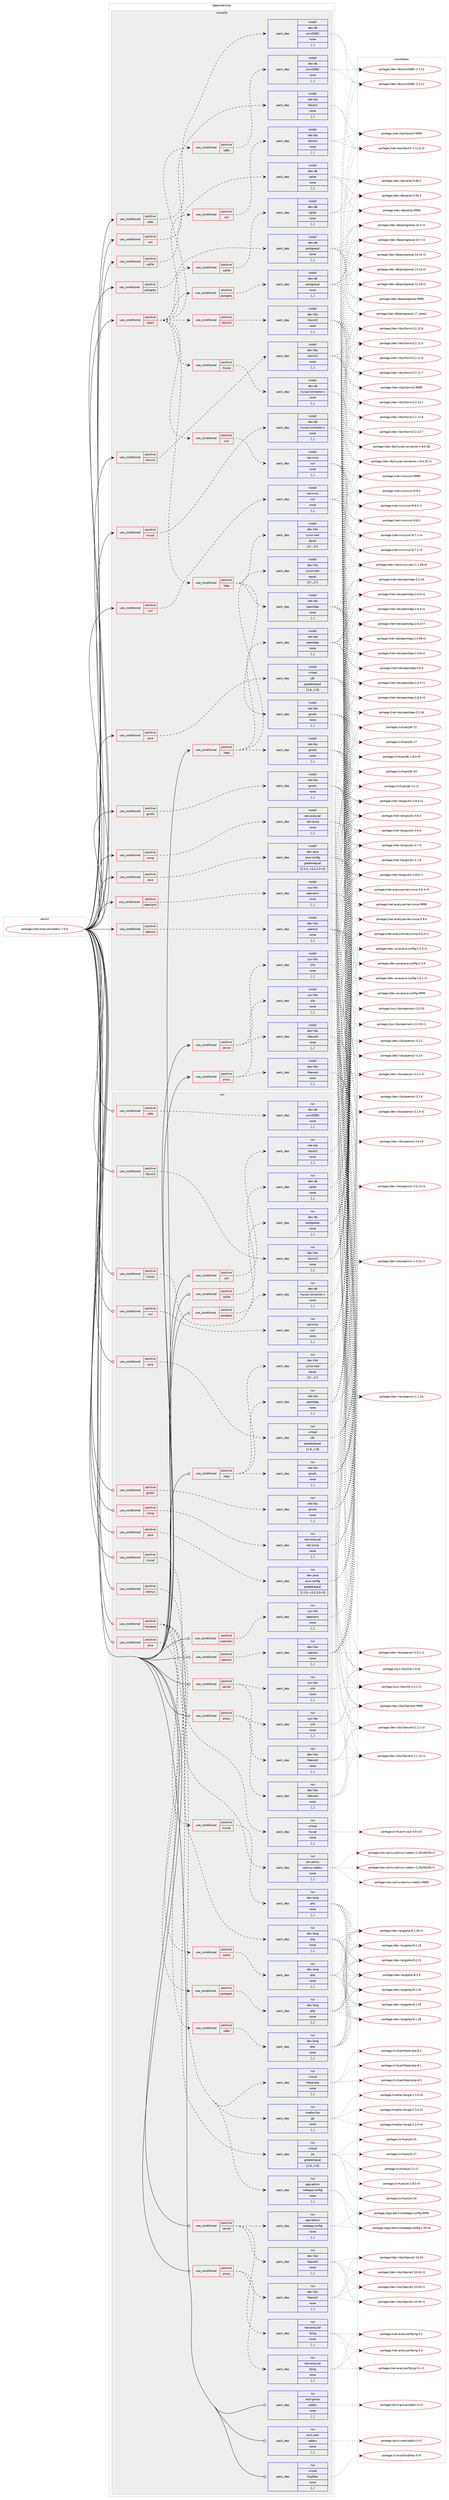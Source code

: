 digraph prolog {

# *************
# Graph options
# *************

newrank=true;
concentrate=true;
compound=true;
graph [rankdir=LR,fontname=Helvetica,fontsize=10,ranksep=1.5];#, ranksep=2.5, nodesep=0.2];
edge  [arrowhead=vee];
node  [fontname=Helvetica,fontsize=10];

# **********
# The ebuild
# **********

subgraph cluster_leftcol {
color=gray;
label=<<i>ebuild</i>>;
id [label="portage://net-analyzer/zabbix-7.0.0", color=red, width=4, href="../net-analyzer/zabbix-7.0.0.svg"];
}

# ****************
# The dependencies
# ****************

subgraph cluster_midcol {
color=gray;
label=<<i>dependencies</i>>;
subgraph cluster_compile {
fillcolor="#eeeeee";
style=filled;
label=<<i>compile</i>>;
subgraph cond88548 {
dependency342954 [label=<<TABLE BORDER="0" CELLBORDER="1" CELLSPACING="0" CELLPADDING="4"><TR><TD ROWSPAN="3" CELLPADDING="10">use_conditional</TD></TR><TR><TD>positive</TD></TR><TR><TD>curl</TD></TR></TABLE>>, shape=none, color=red];
subgraph pack251814 {
dependency342955 [label=<<TABLE BORDER="0" CELLBORDER="1" CELLSPACING="0" CELLPADDING="4" WIDTH="220"><TR><TD ROWSPAN="6" CELLPADDING="30">pack_dep</TD></TR><TR><TD WIDTH="110">install</TD></TR><TR><TD>net-misc</TD></TR><TR><TD>curl</TD></TR><TR><TD>none</TD></TR><TR><TD>[,,]</TD></TR></TABLE>>, shape=none, color=blue];
}
dependency342954:e -> dependency342955:w [weight=20,style="dashed",arrowhead="vee"];
}
id:e -> dependency342954:w [weight=20,style="solid",arrowhead="vee"];
subgraph cond88549 {
dependency342956 [label=<<TABLE BORDER="0" CELLBORDER="1" CELLSPACING="0" CELLPADDING="4"><TR><TD ROWSPAN="3" CELLPADDING="10">use_conditional</TD></TR><TR><TD>positive</TD></TR><TR><TD>gnutls</TD></TR></TABLE>>, shape=none, color=red];
subgraph pack251815 {
dependency342957 [label=<<TABLE BORDER="0" CELLBORDER="1" CELLSPACING="0" CELLPADDING="4" WIDTH="220"><TR><TD ROWSPAN="6" CELLPADDING="30">pack_dep</TD></TR><TR><TD WIDTH="110">install</TD></TR><TR><TD>net-libs</TD></TR><TR><TD>gnutls</TD></TR><TR><TD>none</TD></TR><TR><TD>[,,]</TD></TR></TABLE>>, shape=none, color=blue];
}
dependency342956:e -> dependency342957:w [weight=20,style="dashed",arrowhead="vee"];
}
id:e -> dependency342956:w [weight=20,style="solid",arrowhead="vee"];
subgraph cond88550 {
dependency342958 [label=<<TABLE BORDER="0" CELLBORDER="1" CELLSPACING="0" CELLPADDING="4"><TR><TD ROWSPAN="3" CELLPADDING="10">use_conditional</TD></TR><TR><TD>positive</TD></TR><TR><TD>java</TD></TR></TABLE>>, shape=none, color=red];
subgraph pack251816 {
dependency342959 [label=<<TABLE BORDER="0" CELLBORDER="1" CELLSPACING="0" CELLPADDING="4" WIDTH="220"><TR><TD ROWSPAN="6" CELLPADDING="30">pack_dep</TD></TR><TR><TD WIDTH="110">install</TD></TR><TR><TD>dev-java</TD></TR><TR><TD>java-config</TD></TR><TR><TD>greaterequal</TD></TR><TR><TD>[2.2.0,,-r3,2.2.0-r3]</TD></TR></TABLE>>, shape=none, color=blue];
}
dependency342958:e -> dependency342959:w [weight=20,style="dashed",arrowhead="vee"];
}
id:e -> dependency342958:w [weight=20,style="solid",arrowhead="vee"];
subgraph cond88551 {
dependency342960 [label=<<TABLE BORDER="0" CELLBORDER="1" CELLSPACING="0" CELLPADDING="4"><TR><TD ROWSPAN="3" CELLPADDING="10">use_conditional</TD></TR><TR><TD>positive</TD></TR><TR><TD>java</TD></TR></TABLE>>, shape=none, color=red];
subgraph pack251817 {
dependency342961 [label=<<TABLE BORDER="0" CELLBORDER="1" CELLSPACING="0" CELLPADDING="4" WIDTH="220"><TR><TD ROWSPAN="6" CELLPADDING="30">pack_dep</TD></TR><TR><TD WIDTH="110">install</TD></TR><TR><TD>virtual</TD></TR><TR><TD>jdk</TD></TR><TR><TD>greaterequal</TD></TR><TR><TD>[1.8,,,1.8]</TD></TR></TABLE>>, shape=none, color=blue];
}
dependency342960:e -> dependency342961:w [weight=20,style="dashed",arrowhead="vee"];
}
id:e -> dependency342960:w [weight=20,style="solid",arrowhead="vee"];
subgraph cond88552 {
dependency342962 [label=<<TABLE BORDER="0" CELLBORDER="1" CELLSPACING="0" CELLPADDING="4"><TR><TD ROWSPAN="3" CELLPADDING="10">use_conditional</TD></TR><TR><TD>positive</TD></TR><TR><TD>ldap</TD></TR></TABLE>>, shape=none, color=red];
subgraph pack251818 {
dependency342963 [label=<<TABLE BORDER="0" CELLBORDER="1" CELLSPACING="0" CELLPADDING="4" WIDTH="220"><TR><TD ROWSPAN="6" CELLPADDING="30">pack_dep</TD></TR><TR><TD WIDTH="110">install</TD></TR><TR><TD>dev-libs</TD></TR><TR><TD>cyrus-sasl</TD></TR><TR><TD>equal</TD></TR><TR><TD>[2*,,,2*]</TD></TR></TABLE>>, shape=none, color=blue];
}
dependency342962:e -> dependency342963:w [weight=20,style="dashed",arrowhead="vee"];
subgraph pack251819 {
dependency342964 [label=<<TABLE BORDER="0" CELLBORDER="1" CELLSPACING="0" CELLPADDING="4" WIDTH="220"><TR><TD ROWSPAN="6" CELLPADDING="30">pack_dep</TD></TR><TR><TD WIDTH="110">install</TD></TR><TR><TD>net-libs</TD></TR><TR><TD>gnutls</TD></TR><TR><TD>none</TD></TR><TR><TD>[,,]</TD></TR></TABLE>>, shape=none, color=blue];
}
dependency342962:e -> dependency342964:w [weight=20,style="dashed",arrowhead="vee"];
subgraph pack251820 {
dependency342965 [label=<<TABLE BORDER="0" CELLBORDER="1" CELLSPACING="0" CELLPADDING="4" WIDTH="220"><TR><TD ROWSPAN="6" CELLPADDING="30">pack_dep</TD></TR><TR><TD WIDTH="110">install</TD></TR><TR><TD>net-nds</TD></TR><TR><TD>openldap</TD></TR><TR><TD>none</TD></TR><TR><TD>[,,]</TD></TR></TABLE>>, shape=none, color=blue];
}
dependency342962:e -> dependency342965:w [weight=20,style="dashed",arrowhead="vee"];
}
id:e -> dependency342962:w [weight=20,style="solid",arrowhead="vee"];
subgraph cond88553 {
dependency342966 [label=<<TABLE BORDER="0" CELLBORDER="1" CELLSPACING="0" CELLPADDING="4"><TR><TD ROWSPAN="3" CELLPADDING="10">use_conditional</TD></TR><TR><TD>positive</TD></TR><TR><TD>libxml2</TD></TR></TABLE>>, shape=none, color=red];
subgraph pack251821 {
dependency342967 [label=<<TABLE BORDER="0" CELLBORDER="1" CELLSPACING="0" CELLPADDING="4" WIDTH="220"><TR><TD ROWSPAN="6" CELLPADDING="30">pack_dep</TD></TR><TR><TD WIDTH="110">install</TD></TR><TR><TD>dev-libs</TD></TR><TR><TD>libxml2</TD></TR><TR><TD>none</TD></TR><TR><TD>[,,]</TD></TR></TABLE>>, shape=none, color=blue];
}
dependency342966:e -> dependency342967:w [weight=20,style="dashed",arrowhead="vee"];
}
id:e -> dependency342966:w [weight=20,style="solid",arrowhead="vee"];
subgraph cond88554 {
dependency342968 [label=<<TABLE BORDER="0" CELLBORDER="1" CELLSPACING="0" CELLPADDING="4"><TR><TD ROWSPAN="3" CELLPADDING="10">use_conditional</TD></TR><TR><TD>positive</TD></TR><TR><TD>mysql</TD></TR></TABLE>>, shape=none, color=red];
subgraph pack251822 {
dependency342969 [label=<<TABLE BORDER="0" CELLBORDER="1" CELLSPACING="0" CELLPADDING="4" WIDTH="220"><TR><TD ROWSPAN="6" CELLPADDING="30">pack_dep</TD></TR><TR><TD WIDTH="110">install</TD></TR><TR><TD>dev-db</TD></TR><TR><TD>mysql-connector-c</TD></TR><TR><TD>none</TD></TR><TR><TD>[,,]</TD></TR></TABLE>>, shape=none, color=blue];
}
dependency342968:e -> dependency342969:w [weight=20,style="dashed",arrowhead="vee"];
}
id:e -> dependency342968:w [weight=20,style="solid",arrowhead="vee"];
subgraph cond88555 {
dependency342970 [label=<<TABLE BORDER="0" CELLBORDER="1" CELLSPACING="0" CELLPADDING="4"><TR><TD ROWSPAN="3" CELLPADDING="10">use_conditional</TD></TR><TR><TD>positive</TD></TR><TR><TD>odbc</TD></TR></TABLE>>, shape=none, color=red];
subgraph pack251823 {
dependency342971 [label=<<TABLE BORDER="0" CELLBORDER="1" CELLSPACING="0" CELLPADDING="4" WIDTH="220"><TR><TD ROWSPAN="6" CELLPADDING="30">pack_dep</TD></TR><TR><TD WIDTH="110">install</TD></TR><TR><TD>dev-db</TD></TR><TR><TD>unixODBC</TD></TR><TR><TD>none</TD></TR><TR><TD>[,,]</TD></TR></TABLE>>, shape=none, color=blue];
}
dependency342970:e -> dependency342971:w [weight=20,style="dashed",arrowhead="vee"];
}
id:e -> dependency342970:w [weight=20,style="solid",arrowhead="vee"];
subgraph cond88556 {
dependency342972 [label=<<TABLE BORDER="0" CELLBORDER="1" CELLSPACING="0" CELLPADDING="4"><TR><TD ROWSPAN="3" CELLPADDING="10">use_conditional</TD></TR><TR><TD>positive</TD></TR><TR><TD>openipmi</TD></TR></TABLE>>, shape=none, color=red];
subgraph pack251824 {
dependency342973 [label=<<TABLE BORDER="0" CELLBORDER="1" CELLSPACING="0" CELLPADDING="4" WIDTH="220"><TR><TD ROWSPAN="6" CELLPADDING="30">pack_dep</TD></TR><TR><TD WIDTH="110">install</TD></TR><TR><TD>sys-libs</TD></TR><TR><TD>openipmi</TD></TR><TR><TD>none</TD></TR><TR><TD>[,,]</TD></TR></TABLE>>, shape=none, color=blue];
}
dependency342972:e -> dependency342973:w [weight=20,style="dashed",arrowhead="vee"];
}
id:e -> dependency342972:w [weight=20,style="solid",arrowhead="vee"];
subgraph cond88557 {
dependency342974 [label=<<TABLE BORDER="0" CELLBORDER="1" CELLSPACING="0" CELLPADDING="4"><TR><TD ROWSPAN="3" CELLPADDING="10">use_conditional</TD></TR><TR><TD>positive</TD></TR><TR><TD>openssl</TD></TR></TABLE>>, shape=none, color=red];
subgraph pack251825 {
dependency342975 [label=<<TABLE BORDER="0" CELLBORDER="1" CELLSPACING="0" CELLPADDING="4" WIDTH="220"><TR><TD ROWSPAN="6" CELLPADDING="30">pack_dep</TD></TR><TR><TD WIDTH="110">install</TD></TR><TR><TD>dev-libs</TD></TR><TR><TD>openssl</TD></TR><TR><TD>none</TD></TR><TR><TD>[,,]</TD></TR></TABLE>>, shape=none, color=blue];
}
dependency342974:e -> dependency342975:w [weight=20,style="dashed",arrowhead="vee"];
}
id:e -> dependency342974:w [weight=20,style="solid",arrowhead="vee"];
subgraph cond88558 {
dependency342976 [label=<<TABLE BORDER="0" CELLBORDER="1" CELLSPACING="0" CELLPADDING="4"><TR><TD ROWSPAN="3" CELLPADDING="10">use_conditional</TD></TR><TR><TD>positive</TD></TR><TR><TD>postgres</TD></TR></TABLE>>, shape=none, color=red];
subgraph pack251826 {
dependency342977 [label=<<TABLE BORDER="0" CELLBORDER="1" CELLSPACING="0" CELLPADDING="4" WIDTH="220"><TR><TD ROWSPAN="6" CELLPADDING="30">pack_dep</TD></TR><TR><TD WIDTH="110">install</TD></TR><TR><TD>dev-db</TD></TR><TR><TD>postgresql</TD></TR><TR><TD>none</TD></TR><TR><TD>[,,]</TD></TR></TABLE>>, shape=none, color=blue];
}
dependency342976:e -> dependency342977:w [weight=20,style="dashed",arrowhead="vee"];
}
id:e -> dependency342976:w [weight=20,style="solid",arrowhead="vee"];
subgraph cond88559 {
dependency342978 [label=<<TABLE BORDER="0" CELLBORDER="1" CELLSPACING="0" CELLPADDING="4"><TR><TD ROWSPAN="3" CELLPADDING="10">use_conditional</TD></TR><TR><TD>positive</TD></TR><TR><TD>proxy</TD></TR></TABLE>>, shape=none, color=red];
subgraph pack251827 {
dependency342979 [label=<<TABLE BORDER="0" CELLBORDER="1" CELLSPACING="0" CELLPADDING="4" WIDTH="220"><TR><TD ROWSPAN="6" CELLPADDING="30">pack_dep</TD></TR><TR><TD WIDTH="110">install</TD></TR><TR><TD>dev-libs</TD></TR><TR><TD>libevent</TD></TR><TR><TD>none</TD></TR><TR><TD>[,,]</TD></TR></TABLE>>, shape=none, color=blue];
}
dependency342978:e -> dependency342979:w [weight=20,style="dashed",arrowhead="vee"];
subgraph pack251828 {
dependency342980 [label=<<TABLE BORDER="0" CELLBORDER="1" CELLSPACING="0" CELLPADDING="4" WIDTH="220"><TR><TD ROWSPAN="6" CELLPADDING="30">pack_dep</TD></TR><TR><TD WIDTH="110">install</TD></TR><TR><TD>sys-libs</TD></TR><TR><TD>zlib</TD></TR><TR><TD>none</TD></TR><TR><TD>[,,]</TD></TR></TABLE>>, shape=none, color=blue];
}
dependency342978:e -> dependency342980:w [weight=20,style="dashed",arrowhead="vee"];
}
id:e -> dependency342978:w [weight=20,style="solid",arrowhead="vee"];
subgraph cond88560 {
dependency342981 [label=<<TABLE BORDER="0" CELLBORDER="1" CELLSPACING="0" CELLPADDING="4"><TR><TD ROWSPAN="3" CELLPADDING="10">use_conditional</TD></TR><TR><TD>positive</TD></TR><TR><TD>server</TD></TR></TABLE>>, shape=none, color=red];
subgraph pack251829 {
dependency342982 [label=<<TABLE BORDER="0" CELLBORDER="1" CELLSPACING="0" CELLPADDING="4" WIDTH="220"><TR><TD ROWSPAN="6" CELLPADDING="30">pack_dep</TD></TR><TR><TD WIDTH="110">install</TD></TR><TR><TD>dev-libs</TD></TR><TR><TD>libevent</TD></TR><TR><TD>none</TD></TR><TR><TD>[,,]</TD></TR></TABLE>>, shape=none, color=blue];
}
dependency342981:e -> dependency342982:w [weight=20,style="dashed",arrowhead="vee"];
subgraph pack251830 {
dependency342983 [label=<<TABLE BORDER="0" CELLBORDER="1" CELLSPACING="0" CELLPADDING="4" WIDTH="220"><TR><TD ROWSPAN="6" CELLPADDING="30">pack_dep</TD></TR><TR><TD WIDTH="110">install</TD></TR><TR><TD>sys-libs</TD></TR><TR><TD>zlib</TD></TR><TR><TD>none</TD></TR><TR><TD>[,,]</TD></TR></TABLE>>, shape=none, color=blue];
}
dependency342981:e -> dependency342983:w [weight=20,style="dashed",arrowhead="vee"];
}
id:e -> dependency342981:w [weight=20,style="solid",arrowhead="vee"];
subgraph cond88561 {
dependency342984 [label=<<TABLE BORDER="0" CELLBORDER="1" CELLSPACING="0" CELLPADDING="4"><TR><TD ROWSPAN="3" CELLPADDING="10">use_conditional</TD></TR><TR><TD>positive</TD></TR><TR><TD>snmp</TD></TR></TABLE>>, shape=none, color=red];
subgraph pack251831 {
dependency342985 [label=<<TABLE BORDER="0" CELLBORDER="1" CELLSPACING="0" CELLPADDING="4" WIDTH="220"><TR><TD ROWSPAN="6" CELLPADDING="30">pack_dep</TD></TR><TR><TD WIDTH="110">install</TD></TR><TR><TD>net-analyzer</TD></TR><TR><TD>net-snmp</TD></TR><TR><TD>none</TD></TR><TR><TD>[,,]</TD></TR></TABLE>>, shape=none, color=blue];
}
dependency342984:e -> dependency342985:w [weight=20,style="dashed",arrowhead="vee"];
}
id:e -> dependency342984:w [weight=20,style="solid",arrowhead="vee"];
subgraph cond88562 {
dependency342986 [label=<<TABLE BORDER="0" CELLBORDER="1" CELLSPACING="0" CELLPADDING="4"><TR><TD ROWSPAN="3" CELLPADDING="10">use_conditional</TD></TR><TR><TD>positive</TD></TR><TR><TD>sqlite</TD></TR></TABLE>>, shape=none, color=red];
subgraph pack251832 {
dependency342987 [label=<<TABLE BORDER="0" CELLBORDER="1" CELLSPACING="0" CELLPADDING="4" WIDTH="220"><TR><TD ROWSPAN="6" CELLPADDING="30">pack_dep</TD></TR><TR><TD WIDTH="110">install</TD></TR><TR><TD>dev-db</TD></TR><TR><TD>sqlite</TD></TR><TR><TD>none</TD></TR><TR><TD>[,,]</TD></TR></TABLE>>, shape=none, color=blue];
}
dependency342986:e -> dependency342987:w [weight=20,style="dashed",arrowhead="vee"];
}
id:e -> dependency342986:w [weight=20,style="solid",arrowhead="vee"];
subgraph cond88563 {
dependency342988 [label=<<TABLE BORDER="0" CELLBORDER="1" CELLSPACING="0" CELLPADDING="4"><TR><TD ROWSPAN="3" CELLPADDING="10">use_conditional</TD></TR><TR><TD>positive</TD></TR><TR><TD>ssh</TD></TR></TABLE>>, shape=none, color=red];
subgraph pack251833 {
dependency342989 [label=<<TABLE BORDER="0" CELLBORDER="1" CELLSPACING="0" CELLPADDING="4" WIDTH="220"><TR><TD ROWSPAN="6" CELLPADDING="30">pack_dep</TD></TR><TR><TD WIDTH="110">install</TD></TR><TR><TD>net-libs</TD></TR><TR><TD>libssh2</TD></TR><TR><TD>none</TD></TR><TR><TD>[,,]</TD></TR></TABLE>>, shape=none, color=blue];
}
dependency342988:e -> dependency342989:w [weight=20,style="dashed",arrowhead="vee"];
}
id:e -> dependency342988:w [weight=20,style="solid",arrowhead="vee"];
subgraph cond88564 {
dependency342990 [label=<<TABLE BORDER="0" CELLBORDER="1" CELLSPACING="0" CELLPADDING="4"><TR><TD ROWSPAN="3" CELLPADDING="10">use_conditional</TD></TR><TR><TD>positive</TD></TR><TR><TD>static</TD></TR></TABLE>>, shape=none, color=red];
subgraph cond88565 {
dependency342991 [label=<<TABLE BORDER="0" CELLBORDER="1" CELLSPACING="0" CELLPADDING="4"><TR><TD ROWSPAN="3" CELLPADDING="10">use_conditional</TD></TR><TR><TD>positive</TD></TR><TR><TD>curl</TD></TR></TABLE>>, shape=none, color=red];
subgraph pack251834 {
dependency342992 [label=<<TABLE BORDER="0" CELLBORDER="1" CELLSPACING="0" CELLPADDING="4" WIDTH="220"><TR><TD ROWSPAN="6" CELLPADDING="30">pack_dep</TD></TR><TR><TD WIDTH="110">install</TD></TR><TR><TD>net-misc</TD></TR><TR><TD>curl</TD></TR><TR><TD>none</TD></TR><TR><TD>[,,]</TD></TR></TABLE>>, shape=none, color=blue];
}
dependency342991:e -> dependency342992:w [weight=20,style="dashed",arrowhead="vee"];
}
dependency342990:e -> dependency342991:w [weight=20,style="dashed",arrowhead="vee"];
subgraph cond88566 {
dependency342993 [label=<<TABLE BORDER="0" CELLBORDER="1" CELLSPACING="0" CELLPADDING="4"><TR><TD ROWSPAN="3" CELLPADDING="10">use_conditional</TD></TR><TR><TD>positive</TD></TR><TR><TD>ldap</TD></TR></TABLE>>, shape=none, color=red];
subgraph pack251835 {
dependency342994 [label=<<TABLE BORDER="0" CELLBORDER="1" CELLSPACING="0" CELLPADDING="4" WIDTH="220"><TR><TD ROWSPAN="6" CELLPADDING="30">pack_dep</TD></TR><TR><TD WIDTH="110">install</TD></TR><TR><TD>dev-libs</TD></TR><TR><TD>cyrus-sasl</TD></TR><TR><TD>equal</TD></TR><TR><TD>[2*,,,2*]</TD></TR></TABLE>>, shape=none, color=blue];
}
dependency342993:e -> dependency342994:w [weight=20,style="dashed",arrowhead="vee"];
subgraph pack251836 {
dependency342995 [label=<<TABLE BORDER="0" CELLBORDER="1" CELLSPACING="0" CELLPADDING="4" WIDTH="220"><TR><TD ROWSPAN="6" CELLPADDING="30">pack_dep</TD></TR><TR><TD WIDTH="110">install</TD></TR><TR><TD>net-libs</TD></TR><TR><TD>gnutls</TD></TR><TR><TD>none</TD></TR><TR><TD>[,,]</TD></TR></TABLE>>, shape=none, color=blue];
}
dependency342993:e -> dependency342995:w [weight=20,style="dashed",arrowhead="vee"];
subgraph pack251837 {
dependency342996 [label=<<TABLE BORDER="0" CELLBORDER="1" CELLSPACING="0" CELLPADDING="4" WIDTH="220"><TR><TD ROWSPAN="6" CELLPADDING="30">pack_dep</TD></TR><TR><TD WIDTH="110">install</TD></TR><TR><TD>net-nds</TD></TR><TR><TD>openldap</TD></TR><TR><TD>none</TD></TR><TR><TD>[,,]</TD></TR></TABLE>>, shape=none, color=blue];
}
dependency342993:e -> dependency342996:w [weight=20,style="dashed",arrowhead="vee"];
}
dependency342990:e -> dependency342993:w [weight=20,style="dashed",arrowhead="vee"];
subgraph cond88567 {
dependency342997 [label=<<TABLE BORDER="0" CELLBORDER="1" CELLSPACING="0" CELLPADDING="4"><TR><TD ROWSPAN="3" CELLPADDING="10">use_conditional</TD></TR><TR><TD>positive</TD></TR><TR><TD>libxml2</TD></TR></TABLE>>, shape=none, color=red];
subgraph pack251838 {
dependency342998 [label=<<TABLE BORDER="0" CELLBORDER="1" CELLSPACING="0" CELLPADDING="4" WIDTH="220"><TR><TD ROWSPAN="6" CELLPADDING="30">pack_dep</TD></TR><TR><TD WIDTH="110">install</TD></TR><TR><TD>dev-libs</TD></TR><TR><TD>libxml2</TD></TR><TR><TD>none</TD></TR><TR><TD>[,,]</TD></TR></TABLE>>, shape=none, color=blue];
}
dependency342997:e -> dependency342998:w [weight=20,style="dashed",arrowhead="vee"];
}
dependency342990:e -> dependency342997:w [weight=20,style="dashed",arrowhead="vee"];
subgraph cond88568 {
dependency342999 [label=<<TABLE BORDER="0" CELLBORDER="1" CELLSPACING="0" CELLPADDING="4"><TR><TD ROWSPAN="3" CELLPADDING="10">use_conditional</TD></TR><TR><TD>positive</TD></TR><TR><TD>mysql</TD></TR></TABLE>>, shape=none, color=red];
subgraph pack251839 {
dependency343000 [label=<<TABLE BORDER="0" CELLBORDER="1" CELLSPACING="0" CELLPADDING="4" WIDTH="220"><TR><TD ROWSPAN="6" CELLPADDING="30">pack_dep</TD></TR><TR><TD WIDTH="110">install</TD></TR><TR><TD>dev-db</TD></TR><TR><TD>mysql-connector-c</TD></TR><TR><TD>none</TD></TR><TR><TD>[,,]</TD></TR></TABLE>>, shape=none, color=blue];
}
dependency342999:e -> dependency343000:w [weight=20,style="dashed",arrowhead="vee"];
}
dependency342990:e -> dependency342999:w [weight=20,style="dashed",arrowhead="vee"];
subgraph cond88569 {
dependency343001 [label=<<TABLE BORDER="0" CELLBORDER="1" CELLSPACING="0" CELLPADDING="4"><TR><TD ROWSPAN="3" CELLPADDING="10">use_conditional</TD></TR><TR><TD>positive</TD></TR><TR><TD>odbc</TD></TR></TABLE>>, shape=none, color=red];
subgraph pack251840 {
dependency343002 [label=<<TABLE BORDER="0" CELLBORDER="1" CELLSPACING="0" CELLPADDING="4" WIDTH="220"><TR><TD ROWSPAN="6" CELLPADDING="30">pack_dep</TD></TR><TR><TD WIDTH="110">install</TD></TR><TR><TD>dev-db</TD></TR><TR><TD>unixODBC</TD></TR><TR><TD>none</TD></TR><TR><TD>[,,]</TD></TR></TABLE>>, shape=none, color=blue];
}
dependency343001:e -> dependency343002:w [weight=20,style="dashed",arrowhead="vee"];
}
dependency342990:e -> dependency343001:w [weight=20,style="dashed",arrowhead="vee"];
subgraph cond88570 {
dependency343003 [label=<<TABLE BORDER="0" CELLBORDER="1" CELLSPACING="0" CELLPADDING="4"><TR><TD ROWSPAN="3" CELLPADDING="10">use_conditional</TD></TR><TR><TD>positive</TD></TR><TR><TD>postgres</TD></TR></TABLE>>, shape=none, color=red];
subgraph pack251841 {
dependency343004 [label=<<TABLE BORDER="0" CELLBORDER="1" CELLSPACING="0" CELLPADDING="4" WIDTH="220"><TR><TD ROWSPAN="6" CELLPADDING="30">pack_dep</TD></TR><TR><TD WIDTH="110">install</TD></TR><TR><TD>dev-db</TD></TR><TR><TD>postgresql</TD></TR><TR><TD>none</TD></TR><TR><TD>[,,]</TD></TR></TABLE>>, shape=none, color=blue];
}
dependency343003:e -> dependency343004:w [weight=20,style="dashed",arrowhead="vee"];
}
dependency342990:e -> dependency343003:w [weight=20,style="dashed",arrowhead="vee"];
subgraph cond88571 {
dependency343005 [label=<<TABLE BORDER="0" CELLBORDER="1" CELLSPACING="0" CELLPADDING="4"><TR><TD ROWSPAN="3" CELLPADDING="10">use_conditional</TD></TR><TR><TD>positive</TD></TR><TR><TD>sqlite</TD></TR></TABLE>>, shape=none, color=red];
subgraph pack251842 {
dependency343006 [label=<<TABLE BORDER="0" CELLBORDER="1" CELLSPACING="0" CELLPADDING="4" WIDTH="220"><TR><TD ROWSPAN="6" CELLPADDING="30">pack_dep</TD></TR><TR><TD WIDTH="110">install</TD></TR><TR><TD>dev-db</TD></TR><TR><TD>sqlite</TD></TR><TR><TD>none</TD></TR><TR><TD>[,,]</TD></TR></TABLE>>, shape=none, color=blue];
}
dependency343005:e -> dependency343006:w [weight=20,style="dashed",arrowhead="vee"];
}
dependency342990:e -> dependency343005:w [weight=20,style="dashed",arrowhead="vee"];
subgraph cond88572 {
dependency343007 [label=<<TABLE BORDER="0" CELLBORDER="1" CELLSPACING="0" CELLPADDING="4"><TR><TD ROWSPAN="3" CELLPADDING="10">use_conditional</TD></TR><TR><TD>positive</TD></TR><TR><TD>ssh</TD></TR></TABLE>>, shape=none, color=red];
subgraph pack251843 {
dependency343008 [label=<<TABLE BORDER="0" CELLBORDER="1" CELLSPACING="0" CELLPADDING="4" WIDTH="220"><TR><TD ROWSPAN="6" CELLPADDING="30">pack_dep</TD></TR><TR><TD WIDTH="110">install</TD></TR><TR><TD>net-libs</TD></TR><TR><TD>libssh2</TD></TR><TR><TD>none</TD></TR><TR><TD>[,,]</TD></TR></TABLE>>, shape=none, color=blue];
}
dependency343007:e -> dependency343008:w [weight=20,style="dashed",arrowhead="vee"];
}
dependency342990:e -> dependency343007:w [weight=20,style="dashed",arrowhead="vee"];
}
id:e -> dependency342990:w [weight=20,style="solid",arrowhead="vee"];
}
subgraph cluster_compileandrun {
fillcolor="#eeeeee";
style=filled;
label=<<i>compile and run</i>>;
}
subgraph cluster_run {
fillcolor="#eeeeee";
style=filled;
label=<<i>run</i>>;
subgraph cond88573 {
dependency343009 [label=<<TABLE BORDER="0" CELLBORDER="1" CELLSPACING="0" CELLPADDING="4"><TR><TD ROWSPAN="3" CELLPADDING="10">use_conditional</TD></TR><TR><TD>positive</TD></TR><TR><TD>curl</TD></TR></TABLE>>, shape=none, color=red];
subgraph pack251844 {
dependency343010 [label=<<TABLE BORDER="0" CELLBORDER="1" CELLSPACING="0" CELLPADDING="4" WIDTH="220"><TR><TD ROWSPAN="6" CELLPADDING="30">pack_dep</TD></TR><TR><TD WIDTH="110">run</TD></TR><TR><TD>net-misc</TD></TR><TR><TD>curl</TD></TR><TR><TD>none</TD></TR><TR><TD>[,,]</TD></TR></TABLE>>, shape=none, color=blue];
}
dependency343009:e -> dependency343010:w [weight=20,style="dashed",arrowhead="vee"];
}
id:e -> dependency343009:w [weight=20,style="solid",arrowhead="odot"];
subgraph cond88574 {
dependency343011 [label=<<TABLE BORDER="0" CELLBORDER="1" CELLSPACING="0" CELLPADDING="4"><TR><TD ROWSPAN="3" CELLPADDING="10">use_conditional</TD></TR><TR><TD>positive</TD></TR><TR><TD>frontend</TD></TR></TABLE>>, shape=none, color=red];
subgraph pack251845 {
dependency343012 [label=<<TABLE BORDER="0" CELLBORDER="1" CELLSPACING="0" CELLPADDING="4" WIDTH="220"><TR><TD ROWSPAN="6" CELLPADDING="30">pack_dep</TD></TR><TR><TD WIDTH="110">run</TD></TR><TR><TD>app-admin</TD></TR><TR><TD>webapp-config</TD></TR><TR><TD>none</TD></TR><TR><TD>[,,]</TD></TR></TABLE>>, shape=none, color=blue];
}
dependency343011:e -> dependency343012:w [weight=20,style="dashed",arrowhead="vee"];
subgraph pack251846 {
dependency343013 [label=<<TABLE BORDER="0" CELLBORDER="1" CELLSPACING="0" CELLPADDING="4" WIDTH="220"><TR><TD ROWSPAN="6" CELLPADDING="30">pack_dep</TD></TR><TR><TD WIDTH="110">run</TD></TR><TR><TD>dev-lang</TD></TR><TR><TD>php</TD></TR><TR><TD>none</TD></TR><TR><TD>[,,]</TD></TR></TABLE>>, shape=none, color=blue];
}
dependency343011:e -> dependency343013:w [weight=20,style="dashed",arrowhead="vee"];
subgraph pack251847 {
dependency343014 [label=<<TABLE BORDER="0" CELLBORDER="1" CELLSPACING="0" CELLPADDING="4" WIDTH="220"><TR><TD ROWSPAN="6" CELLPADDING="30">pack_dep</TD></TR><TR><TD WIDTH="110">run</TD></TR><TR><TD>media-libs</TD></TR><TR><TD>gd</TD></TR><TR><TD>none</TD></TR><TR><TD>[,,]</TD></TR></TABLE>>, shape=none, color=blue];
}
dependency343011:e -> dependency343014:w [weight=20,style="dashed",arrowhead="vee"];
subgraph pack251848 {
dependency343015 [label=<<TABLE BORDER="0" CELLBORDER="1" CELLSPACING="0" CELLPADDING="4" WIDTH="220"><TR><TD ROWSPAN="6" CELLPADDING="30">pack_dep</TD></TR><TR><TD WIDTH="110">run</TD></TR><TR><TD>virtual</TD></TR><TR><TD>httpd-php</TD></TR><TR><TD>none</TD></TR><TR><TD>[,,]</TD></TR></TABLE>>, shape=none, color=blue];
}
dependency343011:e -> dependency343015:w [weight=20,style="dashed",arrowhead="vee"];
subgraph cond88575 {
dependency343016 [label=<<TABLE BORDER="0" CELLBORDER="1" CELLSPACING="0" CELLPADDING="4"><TR><TD ROWSPAN="3" CELLPADDING="10">use_conditional</TD></TR><TR><TD>positive</TD></TR><TR><TD>mysql</TD></TR></TABLE>>, shape=none, color=red];
subgraph pack251849 {
dependency343017 [label=<<TABLE BORDER="0" CELLBORDER="1" CELLSPACING="0" CELLPADDING="4" WIDTH="220"><TR><TD ROWSPAN="6" CELLPADDING="30">pack_dep</TD></TR><TR><TD WIDTH="110">run</TD></TR><TR><TD>dev-lang</TD></TR><TR><TD>php</TD></TR><TR><TD>none</TD></TR><TR><TD>[,,]</TD></TR></TABLE>>, shape=none, color=blue];
}
dependency343016:e -> dependency343017:w [weight=20,style="dashed",arrowhead="vee"];
}
dependency343011:e -> dependency343016:w [weight=20,style="dashed",arrowhead="vee"];
subgraph cond88576 {
dependency343018 [label=<<TABLE BORDER="0" CELLBORDER="1" CELLSPACING="0" CELLPADDING="4"><TR><TD ROWSPAN="3" CELLPADDING="10">use_conditional</TD></TR><TR><TD>positive</TD></TR><TR><TD>odbc</TD></TR></TABLE>>, shape=none, color=red];
subgraph pack251850 {
dependency343019 [label=<<TABLE BORDER="0" CELLBORDER="1" CELLSPACING="0" CELLPADDING="4" WIDTH="220"><TR><TD ROWSPAN="6" CELLPADDING="30">pack_dep</TD></TR><TR><TD WIDTH="110">run</TD></TR><TR><TD>dev-lang</TD></TR><TR><TD>php</TD></TR><TR><TD>none</TD></TR><TR><TD>[,,]</TD></TR></TABLE>>, shape=none, color=blue];
}
dependency343018:e -> dependency343019:w [weight=20,style="dashed",arrowhead="vee"];
}
dependency343011:e -> dependency343018:w [weight=20,style="dashed",arrowhead="vee"];
subgraph cond88577 {
dependency343020 [label=<<TABLE BORDER="0" CELLBORDER="1" CELLSPACING="0" CELLPADDING="4"><TR><TD ROWSPAN="3" CELLPADDING="10">use_conditional</TD></TR><TR><TD>positive</TD></TR><TR><TD>postgres</TD></TR></TABLE>>, shape=none, color=red];
subgraph pack251851 {
dependency343021 [label=<<TABLE BORDER="0" CELLBORDER="1" CELLSPACING="0" CELLPADDING="4" WIDTH="220"><TR><TD ROWSPAN="6" CELLPADDING="30">pack_dep</TD></TR><TR><TD WIDTH="110">run</TD></TR><TR><TD>dev-lang</TD></TR><TR><TD>php</TD></TR><TR><TD>none</TD></TR><TR><TD>[,,]</TD></TR></TABLE>>, shape=none, color=blue];
}
dependency343020:e -> dependency343021:w [weight=20,style="dashed",arrowhead="vee"];
}
dependency343011:e -> dependency343020:w [weight=20,style="dashed",arrowhead="vee"];
subgraph cond88578 {
dependency343022 [label=<<TABLE BORDER="0" CELLBORDER="1" CELLSPACING="0" CELLPADDING="4"><TR><TD ROWSPAN="3" CELLPADDING="10">use_conditional</TD></TR><TR><TD>positive</TD></TR><TR><TD>sqlite</TD></TR></TABLE>>, shape=none, color=red];
subgraph pack251852 {
dependency343023 [label=<<TABLE BORDER="0" CELLBORDER="1" CELLSPACING="0" CELLPADDING="4" WIDTH="220"><TR><TD ROWSPAN="6" CELLPADDING="30">pack_dep</TD></TR><TR><TD WIDTH="110">run</TD></TR><TR><TD>dev-lang</TD></TR><TR><TD>php</TD></TR><TR><TD>none</TD></TR><TR><TD>[,,]</TD></TR></TABLE>>, shape=none, color=blue];
}
dependency343022:e -> dependency343023:w [weight=20,style="dashed",arrowhead="vee"];
}
dependency343011:e -> dependency343022:w [weight=20,style="dashed",arrowhead="vee"];
}
id:e -> dependency343011:w [weight=20,style="solid",arrowhead="odot"];
subgraph cond88579 {
dependency343024 [label=<<TABLE BORDER="0" CELLBORDER="1" CELLSPACING="0" CELLPADDING="4"><TR><TD ROWSPAN="3" CELLPADDING="10">use_conditional</TD></TR><TR><TD>positive</TD></TR><TR><TD>gnutls</TD></TR></TABLE>>, shape=none, color=red];
subgraph pack251853 {
dependency343025 [label=<<TABLE BORDER="0" CELLBORDER="1" CELLSPACING="0" CELLPADDING="4" WIDTH="220"><TR><TD ROWSPAN="6" CELLPADDING="30">pack_dep</TD></TR><TR><TD WIDTH="110">run</TD></TR><TR><TD>net-libs</TD></TR><TR><TD>gnutls</TD></TR><TR><TD>none</TD></TR><TR><TD>[,,]</TD></TR></TABLE>>, shape=none, color=blue];
}
dependency343024:e -> dependency343025:w [weight=20,style="dashed",arrowhead="vee"];
}
id:e -> dependency343024:w [weight=20,style="solid",arrowhead="odot"];
subgraph cond88580 {
dependency343026 [label=<<TABLE BORDER="0" CELLBORDER="1" CELLSPACING="0" CELLPADDING="4"><TR><TD ROWSPAN="3" CELLPADDING="10">use_conditional</TD></TR><TR><TD>positive</TD></TR><TR><TD>java</TD></TR></TABLE>>, shape=none, color=red];
subgraph pack251854 {
dependency343027 [label=<<TABLE BORDER="0" CELLBORDER="1" CELLSPACING="0" CELLPADDING="4" WIDTH="220"><TR><TD ROWSPAN="6" CELLPADDING="30">pack_dep</TD></TR><TR><TD WIDTH="110">run</TD></TR><TR><TD>dev-java</TD></TR><TR><TD>java-config</TD></TR><TR><TD>greaterequal</TD></TR><TR><TD>[2.2.0,,-r3,2.2.0-r3]</TD></TR></TABLE>>, shape=none, color=blue];
}
dependency343026:e -> dependency343027:w [weight=20,style="dashed",arrowhead="vee"];
}
id:e -> dependency343026:w [weight=20,style="solid",arrowhead="odot"];
subgraph cond88581 {
dependency343028 [label=<<TABLE BORDER="0" CELLBORDER="1" CELLSPACING="0" CELLPADDING="4"><TR><TD ROWSPAN="3" CELLPADDING="10">use_conditional</TD></TR><TR><TD>positive</TD></TR><TR><TD>java</TD></TR></TABLE>>, shape=none, color=red];
subgraph pack251855 {
dependency343029 [label=<<TABLE BORDER="0" CELLBORDER="1" CELLSPACING="0" CELLPADDING="4" WIDTH="220"><TR><TD ROWSPAN="6" CELLPADDING="30">pack_dep</TD></TR><TR><TD WIDTH="110">run</TD></TR><TR><TD>virtual</TD></TR><TR><TD>jdk</TD></TR><TR><TD>greaterequal</TD></TR><TR><TD>[1.8,,,1.8]</TD></TR></TABLE>>, shape=none, color=blue];
}
dependency343028:e -> dependency343029:w [weight=20,style="dashed",arrowhead="vee"];
}
id:e -> dependency343028:w [weight=20,style="solid",arrowhead="odot"];
subgraph cond88582 {
dependency343030 [label=<<TABLE BORDER="0" CELLBORDER="1" CELLSPACING="0" CELLPADDING="4"><TR><TD ROWSPAN="3" CELLPADDING="10">use_conditional</TD></TR><TR><TD>positive</TD></TR><TR><TD>java</TD></TR></TABLE>>, shape=none, color=red];
subgraph pack251856 {
dependency343031 [label=<<TABLE BORDER="0" CELLBORDER="1" CELLSPACING="0" CELLPADDING="4" WIDTH="220"><TR><TD ROWSPAN="6" CELLPADDING="30">pack_dep</TD></TR><TR><TD WIDTH="110">run</TD></TR><TR><TD>virtual</TD></TR><TR><TD>jre</TD></TR><TR><TD>greaterequal</TD></TR><TR><TD>[1.8,,,1.8]</TD></TR></TABLE>>, shape=none, color=blue];
}
dependency343030:e -> dependency343031:w [weight=20,style="dashed",arrowhead="vee"];
}
id:e -> dependency343030:w [weight=20,style="solid",arrowhead="odot"];
subgraph cond88583 {
dependency343032 [label=<<TABLE BORDER="0" CELLBORDER="1" CELLSPACING="0" CELLPADDING="4"><TR><TD ROWSPAN="3" CELLPADDING="10">use_conditional</TD></TR><TR><TD>positive</TD></TR><TR><TD>ldap</TD></TR></TABLE>>, shape=none, color=red];
subgraph pack251857 {
dependency343033 [label=<<TABLE BORDER="0" CELLBORDER="1" CELLSPACING="0" CELLPADDING="4" WIDTH="220"><TR><TD ROWSPAN="6" CELLPADDING="30">pack_dep</TD></TR><TR><TD WIDTH="110">run</TD></TR><TR><TD>dev-libs</TD></TR><TR><TD>cyrus-sasl</TD></TR><TR><TD>equal</TD></TR><TR><TD>[2*,,,2*]</TD></TR></TABLE>>, shape=none, color=blue];
}
dependency343032:e -> dependency343033:w [weight=20,style="dashed",arrowhead="vee"];
subgraph pack251858 {
dependency343034 [label=<<TABLE BORDER="0" CELLBORDER="1" CELLSPACING="0" CELLPADDING="4" WIDTH="220"><TR><TD ROWSPAN="6" CELLPADDING="30">pack_dep</TD></TR><TR><TD WIDTH="110">run</TD></TR><TR><TD>net-libs</TD></TR><TR><TD>gnutls</TD></TR><TR><TD>none</TD></TR><TR><TD>[,,]</TD></TR></TABLE>>, shape=none, color=blue];
}
dependency343032:e -> dependency343034:w [weight=20,style="dashed",arrowhead="vee"];
subgraph pack251859 {
dependency343035 [label=<<TABLE BORDER="0" CELLBORDER="1" CELLSPACING="0" CELLPADDING="4" WIDTH="220"><TR><TD ROWSPAN="6" CELLPADDING="30">pack_dep</TD></TR><TR><TD WIDTH="110">run</TD></TR><TR><TD>net-nds</TD></TR><TR><TD>openldap</TD></TR><TR><TD>none</TD></TR><TR><TD>[,,]</TD></TR></TABLE>>, shape=none, color=blue];
}
dependency343032:e -> dependency343035:w [weight=20,style="dashed",arrowhead="vee"];
}
id:e -> dependency343032:w [weight=20,style="solid",arrowhead="odot"];
subgraph cond88584 {
dependency343036 [label=<<TABLE BORDER="0" CELLBORDER="1" CELLSPACING="0" CELLPADDING="4"><TR><TD ROWSPAN="3" CELLPADDING="10">use_conditional</TD></TR><TR><TD>positive</TD></TR><TR><TD>libxml2</TD></TR></TABLE>>, shape=none, color=red];
subgraph pack251860 {
dependency343037 [label=<<TABLE BORDER="0" CELLBORDER="1" CELLSPACING="0" CELLPADDING="4" WIDTH="220"><TR><TD ROWSPAN="6" CELLPADDING="30">pack_dep</TD></TR><TR><TD WIDTH="110">run</TD></TR><TR><TD>dev-libs</TD></TR><TR><TD>libxml2</TD></TR><TR><TD>none</TD></TR><TR><TD>[,,]</TD></TR></TABLE>>, shape=none, color=blue];
}
dependency343036:e -> dependency343037:w [weight=20,style="dashed",arrowhead="vee"];
}
id:e -> dependency343036:w [weight=20,style="solid",arrowhead="odot"];
subgraph cond88585 {
dependency343038 [label=<<TABLE BORDER="0" CELLBORDER="1" CELLSPACING="0" CELLPADDING="4"><TR><TD ROWSPAN="3" CELLPADDING="10">use_conditional</TD></TR><TR><TD>positive</TD></TR><TR><TD>mysql</TD></TR></TABLE>>, shape=none, color=red];
subgraph pack251861 {
dependency343039 [label=<<TABLE BORDER="0" CELLBORDER="1" CELLSPACING="0" CELLPADDING="4" WIDTH="220"><TR><TD ROWSPAN="6" CELLPADDING="30">pack_dep</TD></TR><TR><TD WIDTH="110">run</TD></TR><TR><TD>dev-db</TD></TR><TR><TD>mysql-connector-c</TD></TR><TR><TD>none</TD></TR><TR><TD>[,,]</TD></TR></TABLE>>, shape=none, color=blue];
}
dependency343038:e -> dependency343039:w [weight=20,style="dashed",arrowhead="vee"];
}
id:e -> dependency343038:w [weight=20,style="solid",arrowhead="odot"];
subgraph cond88586 {
dependency343040 [label=<<TABLE BORDER="0" CELLBORDER="1" CELLSPACING="0" CELLPADDING="4"><TR><TD ROWSPAN="3" CELLPADDING="10">use_conditional</TD></TR><TR><TD>positive</TD></TR><TR><TD>mysql</TD></TR></TABLE>>, shape=none, color=red];
subgraph pack251862 {
dependency343041 [label=<<TABLE BORDER="0" CELLBORDER="1" CELLSPACING="0" CELLPADDING="4" WIDTH="220"><TR><TD ROWSPAN="6" CELLPADDING="30">pack_dep</TD></TR><TR><TD WIDTH="110">run</TD></TR><TR><TD>virtual</TD></TR><TR><TD>mysql</TD></TR><TR><TD>none</TD></TR><TR><TD>[,,]</TD></TR></TABLE>>, shape=none, color=blue];
}
dependency343040:e -> dependency343041:w [weight=20,style="dashed",arrowhead="vee"];
}
id:e -> dependency343040:w [weight=20,style="solid",arrowhead="odot"];
subgraph cond88587 {
dependency343042 [label=<<TABLE BORDER="0" CELLBORDER="1" CELLSPACING="0" CELLPADDING="4"><TR><TD ROWSPAN="3" CELLPADDING="10">use_conditional</TD></TR><TR><TD>positive</TD></TR><TR><TD>odbc</TD></TR></TABLE>>, shape=none, color=red];
subgraph pack251863 {
dependency343043 [label=<<TABLE BORDER="0" CELLBORDER="1" CELLSPACING="0" CELLPADDING="4" WIDTH="220"><TR><TD ROWSPAN="6" CELLPADDING="30">pack_dep</TD></TR><TR><TD WIDTH="110">run</TD></TR><TR><TD>dev-db</TD></TR><TR><TD>unixODBC</TD></TR><TR><TD>none</TD></TR><TR><TD>[,,]</TD></TR></TABLE>>, shape=none, color=blue];
}
dependency343042:e -> dependency343043:w [weight=20,style="dashed",arrowhead="vee"];
}
id:e -> dependency343042:w [weight=20,style="solid",arrowhead="odot"];
subgraph cond88588 {
dependency343044 [label=<<TABLE BORDER="0" CELLBORDER="1" CELLSPACING="0" CELLPADDING="4"><TR><TD ROWSPAN="3" CELLPADDING="10">use_conditional</TD></TR><TR><TD>positive</TD></TR><TR><TD>openipmi</TD></TR></TABLE>>, shape=none, color=red];
subgraph pack251864 {
dependency343045 [label=<<TABLE BORDER="0" CELLBORDER="1" CELLSPACING="0" CELLPADDING="4" WIDTH="220"><TR><TD ROWSPAN="6" CELLPADDING="30">pack_dep</TD></TR><TR><TD WIDTH="110">run</TD></TR><TR><TD>sys-libs</TD></TR><TR><TD>openipmi</TD></TR><TR><TD>none</TD></TR><TR><TD>[,,]</TD></TR></TABLE>>, shape=none, color=blue];
}
dependency343044:e -> dependency343045:w [weight=20,style="dashed",arrowhead="vee"];
}
id:e -> dependency343044:w [weight=20,style="solid",arrowhead="odot"];
subgraph cond88589 {
dependency343046 [label=<<TABLE BORDER="0" CELLBORDER="1" CELLSPACING="0" CELLPADDING="4"><TR><TD ROWSPAN="3" CELLPADDING="10">use_conditional</TD></TR><TR><TD>positive</TD></TR><TR><TD>openssl</TD></TR></TABLE>>, shape=none, color=red];
subgraph pack251865 {
dependency343047 [label=<<TABLE BORDER="0" CELLBORDER="1" CELLSPACING="0" CELLPADDING="4" WIDTH="220"><TR><TD ROWSPAN="6" CELLPADDING="30">pack_dep</TD></TR><TR><TD WIDTH="110">run</TD></TR><TR><TD>dev-libs</TD></TR><TR><TD>openssl</TD></TR><TR><TD>none</TD></TR><TR><TD>[,,]</TD></TR></TABLE>>, shape=none, color=blue];
}
dependency343046:e -> dependency343047:w [weight=20,style="dashed",arrowhead="vee"];
}
id:e -> dependency343046:w [weight=20,style="solid",arrowhead="odot"];
subgraph cond88590 {
dependency343048 [label=<<TABLE BORDER="0" CELLBORDER="1" CELLSPACING="0" CELLPADDING="4"><TR><TD ROWSPAN="3" CELLPADDING="10">use_conditional</TD></TR><TR><TD>positive</TD></TR><TR><TD>postgres</TD></TR></TABLE>>, shape=none, color=red];
subgraph pack251866 {
dependency343049 [label=<<TABLE BORDER="0" CELLBORDER="1" CELLSPACING="0" CELLPADDING="4" WIDTH="220"><TR><TD ROWSPAN="6" CELLPADDING="30">pack_dep</TD></TR><TR><TD WIDTH="110">run</TD></TR><TR><TD>dev-db</TD></TR><TR><TD>postgresql</TD></TR><TR><TD>none</TD></TR><TR><TD>[,,]</TD></TR></TABLE>>, shape=none, color=blue];
}
dependency343048:e -> dependency343049:w [weight=20,style="dashed",arrowhead="vee"];
}
id:e -> dependency343048:w [weight=20,style="solid",arrowhead="odot"];
subgraph cond88591 {
dependency343050 [label=<<TABLE BORDER="0" CELLBORDER="1" CELLSPACING="0" CELLPADDING="4"><TR><TD ROWSPAN="3" CELLPADDING="10">use_conditional</TD></TR><TR><TD>positive</TD></TR><TR><TD>proxy</TD></TR></TABLE>>, shape=none, color=red];
subgraph pack251867 {
dependency343051 [label=<<TABLE BORDER="0" CELLBORDER="1" CELLSPACING="0" CELLPADDING="4" WIDTH="220"><TR><TD ROWSPAN="6" CELLPADDING="30">pack_dep</TD></TR><TR><TD WIDTH="110">run</TD></TR><TR><TD>dev-libs</TD></TR><TR><TD>libevent</TD></TR><TR><TD>none</TD></TR><TR><TD>[,,]</TD></TR></TABLE>>, shape=none, color=blue];
}
dependency343050:e -> dependency343051:w [weight=20,style="dashed",arrowhead="vee"];
subgraph pack251868 {
dependency343052 [label=<<TABLE BORDER="0" CELLBORDER="1" CELLSPACING="0" CELLPADDING="4" WIDTH="220"><TR><TD ROWSPAN="6" CELLPADDING="30">pack_dep</TD></TR><TR><TD WIDTH="110">run</TD></TR><TR><TD>sys-libs</TD></TR><TR><TD>zlib</TD></TR><TR><TD>none</TD></TR><TR><TD>[,,]</TD></TR></TABLE>>, shape=none, color=blue];
}
dependency343050:e -> dependency343052:w [weight=20,style="dashed",arrowhead="vee"];
}
id:e -> dependency343050:w [weight=20,style="solid",arrowhead="odot"];
subgraph cond88592 {
dependency343053 [label=<<TABLE BORDER="0" CELLBORDER="1" CELLSPACING="0" CELLPADDING="4"><TR><TD ROWSPAN="3" CELLPADDING="10">use_conditional</TD></TR><TR><TD>positive</TD></TR><TR><TD>proxy</TD></TR></TABLE>>, shape=none, color=red];
subgraph pack251869 {
dependency343054 [label=<<TABLE BORDER="0" CELLBORDER="1" CELLSPACING="0" CELLPADDING="4" WIDTH="220"><TR><TD ROWSPAN="6" CELLPADDING="30">pack_dep</TD></TR><TR><TD WIDTH="110">run</TD></TR><TR><TD>dev-libs</TD></TR><TR><TD>libpcre2</TD></TR><TR><TD>none</TD></TR><TR><TD>[,,]</TD></TR></TABLE>>, shape=none, color=blue];
}
dependency343053:e -> dependency343054:w [weight=20,style="dashed",arrowhead="vee"];
subgraph pack251870 {
dependency343055 [label=<<TABLE BORDER="0" CELLBORDER="1" CELLSPACING="0" CELLPADDING="4" WIDTH="220"><TR><TD ROWSPAN="6" CELLPADDING="30">pack_dep</TD></TR><TR><TD WIDTH="110">run</TD></TR><TR><TD>net-analyzer</TD></TR><TR><TD>fping</TD></TR><TR><TD>none</TD></TR><TR><TD>[,,]</TD></TR></TABLE>>, shape=none, color=blue];
}
dependency343053:e -> dependency343055:w [weight=20,style="dashed",arrowhead="vee"];
}
id:e -> dependency343053:w [weight=20,style="solid",arrowhead="odot"];
subgraph cond88593 {
dependency343056 [label=<<TABLE BORDER="0" CELLBORDER="1" CELLSPACING="0" CELLPADDING="4"><TR><TD ROWSPAN="3" CELLPADDING="10">use_conditional</TD></TR><TR><TD>positive</TD></TR><TR><TD>selinux</TD></TR></TABLE>>, shape=none, color=red];
subgraph pack251871 {
dependency343057 [label=<<TABLE BORDER="0" CELLBORDER="1" CELLSPACING="0" CELLPADDING="4" WIDTH="220"><TR><TD ROWSPAN="6" CELLPADDING="30">pack_dep</TD></TR><TR><TD WIDTH="110">run</TD></TR><TR><TD>sec-policy</TD></TR><TR><TD>selinux-zabbix</TD></TR><TR><TD>none</TD></TR><TR><TD>[,,]</TD></TR></TABLE>>, shape=none, color=blue];
}
dependency343056:e -> dependency343057:w [weight=20,style="dashed",arrowhead="vee"];
}
id:e -> dependency343056:w [weight=20,style="solid",arrowhead="odot"];
subgraph cond88594 {
dependency343058 [label=<<TABLE BORDER="0" CELLBORDER="1" CELLSPACING="0" CELLPADDING="4"><TR><TD ROWSPAN="3" CELLPADDING="10">use_conditional</TD></TR><TR><TD>positive</TD></TR><TR><TD>server</TD></TR></TABLE>>, shape=none, color=red];
subgraph pack251872 {
dependency343059 [label=<<TABLE BORDER="0" CELLBORDER="1" CELLSPACING="0" CELLPADDING="4" WIDTH="220"><TR><TD ROWSPAN="6" CELLPADDING="30">pack_dep</TD></TR><TR><TD WIDTH="110">run</TD></TR><TR><TD>app-admin</TD></TR><TR><TD>webapp-config</TD></TR><TR><TD>none</TD></TR><TR><TD>[,,]</TD></TR></TABLE>>, shape=none, color=blue];
}
dependency343058:e -> dependency343059:w [weight=20,style="dashed",arrowhead="vee"];
subgraph pack251873 {
dependency343060 [label=<<TABLE BORDER="0" CELLBORDER="1" CELLSPACING="0" CELLPADDING="4" WIDTH="220"><TR><TD ROWSPAN="6" CELLPADDING="30">pack_dep</TD></TR><TR><TD WIDTH="110">run</TD></TR><TR><TD>dev-libs</TD></TR><TR><TD>libpcre2</TD></TR><TR><TD>none</TD></TR><TR><TD>[,,]</TD></TR></TABLE>>, shape=none, color=blue];
}
dependency343058:e -> dependency343060:w [weight=20,style="dashed",arrowhead="vee"];
subgraph pack251874 {
dependency343061 [label=<<TABLE BORDER="0" CELLBORDER="1" CELLSPACING="0" CELLPADDING="4" WIDTH="220"><TR><TD ROWSPAN="6" CELLPADDING="30">pack_dep</TD></TR><TR><TD WIDTH="110">run</TD></TR><TR><TD>net-analyzer</TD></TR><TR><TD>fping</TD></TR><TR><TD>none</TD></TR><TR><TD>[,,]</TD></TR></TABLE>>, shape=none, color=blue];
}
dependency343058:e -> dependency343061:w [weight=20,style="dashed",arrowhead="vee"];
}
id:e -> dependency343058:w [weight=20,style="solid",arrowhead="odot"];
subgraph cond88595 {
dependency343062 [label=<<TABLE BORDER="0" CELLBORDER="1" CELLSPACING="0" CELLPADDING="4"><TR><TD ROWSPAN="3" CELLPADDING="10">use_conditional</TD></TR><TR><TD>positive</TD></TR><TR><TD>server</TD></TR></TABLE>>, shape=none, color=red];
subgraph pack251875 {
dependency343063 [label=<<TABLE BORDER="0" CELLBORDER="1" CELLSPACING="0" CELLPADDING="4" WIDTH="220"><TR><TD ROWSPAN="6" CELLPADDING="30">pack_dep</TD></TR><TR><TD WIDTH="110">run</TD></TR><TR><TD>dev-libs</TD></TR><TR><TD>libevent</TD></TR><TR><TD>none</TD></TR><TR><TD>[,,]</TD></TR></TABLE>>, shape=none, color=blue];
}
dependency343062:e -> dependency343063:w [weight=20,style="dashed",arrowhead="vee"];
subgraph pack251876 {
dependency343064 [label=<<TABLE BORDER="0" CELLBORDER="1" CELLSPACING="0" CELLPADDING="4" WIDTH="220"><TR><TD ROWSPAN="6" CELLPADDING="30">pack_dep</TD></TR><TR><TD WIDTH="110">run</TD></TR><TR><TD>sys-libs</TD></TR><TR><TD>zlib</TD></TR><TR><TD>none</TD></TR><TR><TD>[,,]</TD></TR></TABLE>>, shape=none, color=blue];
}
dependency343062:e -> dependency343064:w [weight=20,style="dashed",arrowhead="vee"];
}
id:e -> dependency343062:w [weight=20,style="solid",arrowhead="odot"];
subgraph cond88596 {
dependency343065 [label=<<TABLE BORDER="0" CELLBORDER="1" CELLSPACING="0" CELLPADDING="4"><TR><TD ROWSPAN="3" CELLPADDING="10">use_conditional</TD></TR><TR><TD>positive</TD></TR><TR><TD>snmp</TD></TR></TABLE>>, shape=none, color=red];
subgraph pack251877 {
dependency343066 [label=<<TABLE BORDER="0" CELLBORDER="1" CELLSPACING="0" CELLPADDING="4" WIDTH="220"><TR><TD ROWSPAN="6" CELLPADDING="30">pack_dep</TD></TR><TR><TD WIDTH="110">run</TD></TR><TR><TD>net-analyzer</TD></TR><TR><TD>net-snmp</TD></TR><TR><TD>none</TD></TR><TR><TD>[,,]</TD></TR></TABLE>>, shape=none, color=blue];
}
dependency343065:e -> dependency343066:w [weight=20,style="dashed",arrowhead="vee"];
}
id:e -> dependency343065:w [weight=20,style="solid",arrowhead="odot"];
subgraph cond88597 {
dependency343067 [label=<<TABLE BORDER="0" CELLBORDER="1" CELLSPACING="0" CELLPADDING="4"><TR><TD ROWSPAN="3" CELLPADDING="10">use_conditional</TD></TR><TR><TD>positive</TD></TR><TR><TD>sqlite</TD></TR></TABLE>>, shape=none, color=red];
subgraph pack251878 {
dependency343068 [label=<<TABLE BORDER="0" CELLBORDER="1" CELLSPACING="0" CELLPADDING="4" WIDTH="220"><TR><TD ROWSPAN="6" CELLPADDING="30">pack_dep</TD></TR><TR><TD WIDTH="110">run</TD></TR><TR><TD>dev-db</TD></TR><TR><TD>sqlite</TD></TR><TR><TD>none</TD></TR><TR><TD>[,,]</TD></TR></TABLE>>, shape=none, color=blue];
}
dependency343067:e -> dependency343068:w [weight=20,style="dashed",arrowhead="vee"];
}
id:e -> dependency343067:w [weight=20,style="solid",arrowhead="odot"];
subgraph cond88598 {
dependency343069 [label=<<TABLE BORDER="0" CELLBORDER="1" CELLSPACING="0" CELLPADDING="4"><TR><TD ROWSPAN="3" CELLPADDING="10">use_conditional</TD></TR><TR><TD>positive</TD></TR><TR><TD>ssh</TD></TR></TABLE>>, shape=none, color=red];
subgraph pack251879 {
dependency343070 [label=<<TABLE BORDER="0" CELLBORDER="1" CELLSPACING="0" CELLPADDING="4" WIDTH="220"><TR><TD ROWSPAN="6" CELLPADDING="30">pack_dep</TD></TR><TR><TD WIDTH="110">run</TD></TR><TR><TD>net-libs</TD></TR><TR><TD>libssh2</TD></TR><TR><TD>none</TD></TR><TR><TD>[,,]</TD></TR></TABLE>>, shape=none, color=blue];
}
dependency343069:e -> dependency343070:w [weight=20,style="dashed",arrowhead="vee"];
}
id:e -> dependency343069:w [weight=20,style="solid",arrowhead="odot"];
subgraph pack251880 {
dependency343071 [label=<<TABLE BORDER="0" CELLBORDER="1" CELLSPACING="0" CELLPADDING="4" WIDTH="220"><TR><TD ROWSPAN="6" CELLPADDING="30">pack_dep</TD></TR><TR><TD WIDTH="110">run</TD></TR><TR><TD>acct-group</TD></TR><TR><TD>zabbix</TD></TR><TR><TD>none</TD></TR><TR><TD>[,,]</TD></TR></TABLE>>, shape=none, color=blue];
}
id:e -> dependency343071:w [weight=20,style="solid",arrowhead="odot"];
subgraph pack251881 {
dependency343072 [label=<<TABLE BORDER="0" CELLBORDER="1" CELLSPACING="0" CELLPADDING="4" WIDTH="220"><TR><TD ROWSPAN="6" CELLPADDING="30">pack_dep</TD></TR><TR><TD WIDTH="110">run</TD></TR><TR><TD>acct-user</TD></TR><TR><TD>zabbix</TD></TR><TR><TD>none</TD></TR><TR><TD>[,,]</TD></TR></TABLE>>, shape=none, color=blue];
}
id:e -> dependency343072:w [weight=20,style="solid",arrowhead="odot"];
subgraph pack251882 {
dependency343073 [label=<<TABLE BORDER="0" CELLBORDER="1" CELLSPACING="0" CELLPADDING="4" WIDTH="220"><TR><TD ROWSPAN="6" CELLPADDING="30">pack_dep</TD></TR><TR><TD WIDTH="110">run</TD></TR><TR><TD>virtual</TD></TR><TR><TD>tmpfiles</TD></TR><TR><TD>none</TD></TR><TR><TD>[,,]</TD></TR></TABLE>>, shape=none, color=blue];
}
id:e -> dependency343073:w [weight=20,style="solid",arrowhead="odot"];
}
}

# **************
# The candidates
# **************

subgraph cluster_choices {
rank=same;
color=gray;
label=<<i>candidates</i>>;

subgraph choice251814 {
color=black;
nodesep=1;
choice110101116451091051159947991171141084557575757 [label="portage://net-misc/curl-9999", color=red, width=4,href="../net-misc/curl-9999.svg"];
choice11010111645109105115994799117114108455646574648 [label="portage://net-misc/curl-8.9.0", color=red, width=4,href="../net-misc/curl-8.9.0.svg"];
choice110101116451091051159947991171141084556465646484511449 [label="portage://net-misc/curl-8.8.0-r1", color=red, width=4,href="../net-misc/curl-8.8.0-r1.svg"];
choice11010111645109105115994799117114108455646564648 [label="portage://net-misc/curl-8.8.0", color=red, width=4,href="../net-misc/curl-8.8.0.svg"];
choice110101116451091051159947991171141084556465546494511452 [label="portage://net-misc/curl-8.7.1-r4", color=red, width=4,href="../net-misc/curl-8.7.1-r4.svg"];
choice110101116451091051159947991171141084556465546494511451 [label="portage://net-misc/curl-8.7.1-r3", color=red, width=4,href="../net-misc/curl-8.7.1-r3.svg"];
dependency342955:e -> choice110101116451091051159947991171141084557575757:w [style=dotted,weight="100"];
dependency342955:e -> choice11010111645109105115994799117114108455646574648:w [style=dotted,weight="100"];
dependency342955:e -> choice110101116451091051159947991171141084556465646484511449:w [style=dotted,weight="100"];
dependency342955:e -> choice11010111645109105115994799117114108455646564648:w [style=dotted,weight="100"];
dependency342955:e -> choice110101116451091051159947991171141084556465546494511452:w [style=dotted,weight="100"];
dependency342955:e -> choice110101116451091051159947991171141084556465546494511451:w [style=dotted,weight="100"];
}
subgraph choice251815 {
color=black;
nodesep=1;
choice1101011164510810598115471031101171161081154551465646544511449 [label="portage://net-libs/gnutls-3.8.6-r1", color=red, width=4,href="../net-libs/gnutls-3.8.6-r1.svg"];
choice1101011164510810598115471031101171161081154551465646534511449 [label="portage://net-libs/gnutls-3.8.5-r1", color=red, width=4,href="../net-libs/gnutls-3.8.5-r1.svg"];
choice110101116451081059811547103110117116108115455146564651 [label="portage://net-libs/gnutls-3.8.3", color=red, width=4,href="../net-libs/gnutls-3.8.3.svg"];
choice110101116451081059811547103110117116108115455146564648 [label="portage://net-libs/gnutls-3.8.0", color=red, width=4,href="../net-libs/gnutls-3.8.0.svg"];
choice110101116451081059811547103110117116108115455146554657 [label="portage://net-libs/gnutls-3.7.9", color=red, width=4,href="../net-libs/gnutls-3.7.9.svg"];
choice110101116451081059811547103110117116108115455146554656 [label="portage://net-libs/gnutls-3.7.8", color=red, width=4,href="../net-libs/gnutls-3.7.8.svg"];
dependency342957:e -> choice1101011164510810598115471031101171161081154551465646544511449:w [style=dotted,weight="100"];
dependency342957:e -> choice1101011164510810598115471031101171161081154551465646534511449:w [style=dotted,weight="100"];
dependency342957:e -> choice110101116451081059811547103110117116108115455146564651:w [style=dotted,weight="100"];
dependency342957:e -> choice110101116451081059811547103110117116108115455146564648:w [style=dotted,weight="100"];
dependency342957:e -> choice110101116451081059811547103110117116108115455146554657:w [style=dotted,weight="100"];
dependency342957:e -> choice110101116451081059811547103110117116108115455146554656:w [style=dotted,weight="100"];
}
subgraph choice251816 {
color=black;
nodesep=1;
choice10010111845106971189747106971189745991111101021051034557575757 [label="portage://dev-java/java-config-9999", color=red, width=4,href="../dev-java/java-config-9999.svg"];
choice1001011184510697118974710697118974599111110102105103455046514652 [label="portage://dev-java/java-config-2.3.4", color=red, width=4,href="../dev-java/java-config-2.3.4.svg"];
choice10010111845106971189747106971189745991111101021051034550465146514511449 [label="portage://dev-java/java-config-2.3.3-r1", color=red, width=4,href="../dev-java/java-config-2.3.3-r1.svg"];
choice10010111845106971189747106971189745991111101021051034550465146494511449 [label="portage://dev-java/java-config-2.3.1-r1", color=red, width=4,href="../dev-java/java-config-2.3.1-r1.svg"];
dependency342959:e -> choice10010111845106971189747106971189745991111101021051034557575757:w [style=dotted,weight="100"];
dependency342959:e -> choice1001011184510697118974710697118974599111110102105103455046514652:w [style=dotted,weight="100"];
dependency342959:e -> choice10010111845106971189747106971189745991111101021051034550465146514511449:w [style=dotted,weight="100"];
dependency342959:e -> choice10010111845106971189747106971189745991111101021051034550465146494511449:w [style=dotted,weight="100"];
}
subgraph choice251817 {
color=black;
nodesep=1;
choice1181051141161179710847106100107455052 [label="portage://virtual/jdk-24", color=red, width=4,href="../virtual/jdk-24.svg"];
choice1181051141161179710847106100107455049 [label="portage://virtual/jdk-21", color=red, width=4,href="../virtual/jdk-21.svg"];
choice1181051141161179710847106100107454955 [label="portage://virtual/jdk-17", color=red, width=4,href="../virtual/jdk-17.svg"];
choice11810511411611797108471061001074549494511450 [label="portage://virtual/jdk-11-r2", color=red, width=4,href="../virtual/jdk-11-r2.svg"];
choice11810511411611797108471061001074549465646484511457 [label="portage://virtual/jdk-1.8.0-r9", color=red, width=4,href="../virtual/jdk-1.8.0-r9.svg"];
dependency342961:e -> choice1181051141161179710847106100107455052:w [style=dotted,weight="100"];
dependency342961:e -> choice1181051141161179710847106100107455049:w [style=dotted,weight="100"];
dependency342961:e -> choice1181051141161179710847106100107454955:w [style=dotted,weight="100"];
dependency342961:e -> choice11810511411611797108471061001074549494511450:w [style=dotted,weight="100"];
dependency342961:e -> choice11810511411611797108471061001074549465646484511457:w [style=dotted,weight="100"];
}
subgraph choice251818 {
color=black;
nodesep=1;
choice100101118451081059811547991211141171154511597115108455046494650564511452 [label="portage://dev-libs/cyrus-sasl-2.1.28-r4", color=red, width=4,href="../dev-libs/cyrus-sasl-2.1.28-r4.svg"];
dependency342963:e -> choice100101118451081059811547991211141171154511597115108455046494650564511452:w [style=dotted,weight="100"];
}
subgraph choice251819 {
color=black;
nodesep=1;
choice1101011164510810598115471031101171161081154551465646544511449 [label="portage://net-libs/gnutls-3.8.6-r1", color=red, width=4,href="../net-libs/gnutls-3.8.6-r1.svg"];
choice1101011164510810598115471031101171161081154551465646534511449 [label="portage://net-libs/gnutls-3.8.5-r1", color=red, width=4,href="../net-libs/gnutls-3.8.5-r1.svg"];
choice110101116451081059811547103110117116108115455146564651 [label="portage://net-libs/gnutls-3.8.3", color=red, width=4,href="../net-libs/gnutls-3.8.3.svg"];
choice110101116451081059811547103110117116108115455146564648 [label="portage://net-libs/gnutls-3.8.0", color=red, width=4,href="../net-libs/gnutls-3.8.0.svg"];
choice110101116451081059811547103110117116108115455146554657 [label="portage://net-libs/gnutls-3.7.9", color=red, width=4,href="../net-libs/gnutls-3.7.9.svg"];
choice110101116451081059811547103110117116108115455146554656 [label="portage://net-libs/gnutls-3.7.8", color=red, width=4,href="../net-libs/gnutls-3.7.8.svg"];
dependency342964:e -> choice1101011164510810598115471031101171161081154551465646544511449:w [style=dotted,weight="100"];
dependency342964:e -> choice1101011164510810598115471031101171161081154551465646534511449:w [style=dotted,weight="100"];
dependency342964:e -> choice110101116451081059811547103110117116108115455146564651:w [style=dotted,weight="100"];
dependency342964:e -> choice110101116451081059811547103110117116108115455146564648:w [style=dotted,weight="100"];
dependency342964:e -> choice110101116451081059811547103110117116108115455146554657:w [style=dotted,weight="100"];
dependency342964:e -> choice110101116451081059811547103110117116108115455146554656:w [style=dotted,weight="100"];
}
subgraph choice251820 {
color=black;
nodesep=1;
choice1101011164511010011547111112101110108100971124550465446544511450 [label="portage://net-nds/openldap-2.6.6-r2", color=red, width=4,href="../net-nds/openldap-2.6.6-r2.svg"];
choice110101116451101001154711111210111010810097112455046544654 [label="portage://net-nds/openldap-2.6.6", color=red, width=4,href="../net-nds/openldap-2.6.6.svg"];
choice1101011164511010011547111112101110108100971124550465446534511449 [label="portage://net-nds/openldap-2.6.5-r1", color=red, width=4,href="../net-nds/openldap-2.6.5-r1.svg"];
choice1101011164511010011547111112101110108100971124550465446524511451 [label="portage://net-nds/openldap-2.6.4-r3", color=red, width=4,href="../net-nds/openldap-2.6.4-r3.svg"];
choice1101011164511010011547111112101110108100971124550465446524511450 [label="portage://net-nds/openldap-2.6.4-r2", color=red, width=4,href="../net-nds/openldap-2.6.4-r2.svg"];
choice1101011164511010011547111112101110108100971124550465446524511449 [label="portage://net-nds/openldap-2.6.4-r1", color=red, width=4,href="../net-nds/openldap-2.6.4-r1.svg"];
choice1101011164511010011547111112101110108100971124550465446514511455 [label="portage://net-nds/openldap-2.6.3-r7", color=red, width=4,href="../net-nds/openldap-2.6.3-r7.svg"];
choice11010111645110100115471111121011101081009711245504653464954 [label="portage://net-nds/openldap-2.5.16", color=red, width=4,href="../net-nds/openldap-2.5.16.svg"];
choice11010111645110100115471111121011101081009711245504653464952 [label="portage://net-nds/openldap-2.5.14", color=red, width=4,href="../net-nds/openldap-2.5.14.svg"];
choice110101116451101001154711111210111010810097112455046524653574511450 [label="portage://net-nds/openldap-2.4.59-r2", color=red, width=4,href="../net-nds/openldap-2.4.59-r2.svg"];
dependency342965:e -> choice1101011164511010011547111112101110108100971124550465446544511450:w [style=dotted,weight="100"];
dependency342965:e -> choice110101116451101001154711111210111010810097112455046544654:w [style=dotted,weight="100"];
dependency342965:e -> choice1101011164511010011547111112101110108100971124550465446534511449:w [style=dotted,weight="100"];
dependency342965:e -> choice1101011164511010011547111112101110108100971124550465446524511451:w [style=dotted,weight="100"];
dependency342965:e -> choice1101011164511010011547111112101110108100971124550465446524511450:w [style=dotted,weight="100"];
dependency342965:e -> choice1101011164511010011547111112101110108100971124550465446524511449:w [style=dotted,weight="100"];
dependency342965:e -> choice1101011164511010011547111112101110108100971124550465446514511455:w [style=dotted,weight="100"];
dependency342965:e -> choice11010111645110100115471111121011101081009711245504653464954:w [style=dotted,weight="100"];
dependency342965:e -> choice11010111645110100115471111121011101081009711245504653464952:w [style=dotted,weight="100"];
dependency342965:e -> choice110101116451101001154711111210111010810097112455046524653574511450:w [style=dotted,weight="100"];
}
subgraph choice251821 {
color=black;
nodesep=1;
choice10010111845108105981154710810598120109108504557575757 [label="portage://dev-libs/libxml2-9999", color=red, width=4,href="../dev-libs/libxml2-9999.svg"];
choice100101118451081059811547108105981201091085045504649514649 [label="portage://dev-libs/libxml2-2.13.1", color=red, width=4,href="../dev-libs/libxml2-2.13.1.svg"];
choice100101118451081059811547108105981201091085045504649504656 [label="portage://dev-libs/libxml2-2.12.8", color=red, width=4,href="../dev-libs/libxml2-2.12.8.svg"];
choice100101118451081059811547108105981201091085045504649504655 [label="portage://dev-libs/libxml2-2.12.7", color=red, width=4,href="../dev-libs/libxml2-2.12.7.svg"];
choice100101118451081059811547108105981201091085045504649504654 [label="portage://dev-libs/libxml2-2.12.6", color=red, width=4,href="../dev-libs/libxml2-2.12.6.svg"];
choice100101118451081059811547108105981201091085045504649504653 [label="portage://dev-libs/libxml2-2.12.5", color=red, width=4,href="../dev-libs/libxml2-2.12.5.svg"];
choice100101118451081059811547108105981201091085045504649494656 [label="portage://dev-libs/libxml2-2.11.8", color=red, width=4,href="../dev-libs/libxml2-2.11.8.svg"];
choice100101118451081059811547108105981201091085045504649494655 [label="portage://dev-libs/libxml2-2.11.7", color=red, width=4,href="../dev-libs/libxml2-2.11.7.svg"];
dependency342967:e -> choice10010111845108105981154710810598120109108504557575757:w [style=dotted,weight="100"];
dependency342967:e -> choice100101118451081059811547108105981201091085045504649514649:w [style=dotted,weight="100"];
dependency342967:e -> choice100101118451081059811547108105981201091085045504649504656:w [style=dotted,weight="100"];
dependency342967:e -> choice100101118451081059811547108105981201091085045504649504655:w [style=dotted,weight="100"];
dependency342967:e -> choice100101118451081059811547108105981201091085045504649504654:w [style=dotted,weight="100"];
dependency342967:e -> choice100101118451081059811547108105981201091085045504649504653:w [style=dotted,weight="100"];
dependency342967:e -> choice100101118451081059811547108105981201091085045504649494656:w [style=dotted,weight="100"];
dependency342967:e -> choice100101118451081059811547108105981201091085045504649494655:w [style=dotted,weight="100"];
}
subgraph choice251822 {
color=black;
nodesep=1;
choice100101118451009847109121115113108459911111011010199116111114459945564648465154 [label="portage://dev-db/mysql-connector-c-8.0.36", color=red, width=4,href="../dev-db/mysql-connector-c-8.0.36.svg"];
choice1001011184510098471091211151131084599111110110101991161111144599455646484651504511449 [label="portage://dev-db/mysql-connector-c-8.0.32-r1", color=red, width=4,href="../dev-db/mysql-connector-c-8.0.32-r1.svg"];
dependency342969:e -> choice100101118451009847109121115113108459911111011010199116111114459945564648465154:w [style=dotted,weight="100"];
dependency342969:e -> choice1001011184510098471091211151131084599111110110101991161111144599455646484651504511449:w [style=dotted,weight="100"];
}
subgraph choice251823 {
color=black;
nodesep=1;
choice1001011184510098471171101051207968666745504651464950 [label="portage://dev-db/unixODBC-2.3.12", color=red, width=4,href="../dev-db/unixODBC-2.3.12.svg"];
choice1001011184510098471171101051207968666745504651464949 [label="portage://dev-db/unixODBC-2.3.11", color=red, width=4,href="../dev-db/unixODBC-2.3.11.svg"];
dependency342971:e -> choice1001011184510098471171101051207968666745504651464950:w [style=dotted,weight="100"];
dependency342971:e -> choice1001011184510098471171101051207968666745504651464949:w [style=dotted,weight="100"];
}
subgraph choice251824 {
color=black;
nodesep=1;
choice115121115451081059811547111112101110105112109105455046484651514511449 [label="portage://sys-libs/openipmi-2.0.33-r1", color=red, width=4,href="../sys-libs/openipmi-2.0.33-r1.svg"];
choice11512111545108105981154711111210111010511210910545504648465151 [label="portage://sys-libs/openipmi-2.0.33", color=red, width=4,href="../sys-libs/openipmi-2.0.33.svg"];
dependency342973:e -> choice115121115451081059811547111112101110105112109105455046484651514511449:w [style=dotted,weight="100"];
dependency342973:e -> choice11512111545108105981154711111210111010511210910545504648465151:w [style=dotted,weight="100"];
}
subgraph choice251825 {
color=black;
nodesep=1;
choice1001011184510810598115471111121011101151151084551465146494511449 [label="portage://dev-libs/openssl-3.3.1-r1", color=red, width=4,href="../dev-libs/openssl-3.3.1-r1.svg"];
choice100101118451081059811547111112101110115115108455146514648 [label="portage://dev-libs/openssl-3.3.0", color=red, width=4,href="../dev-libs/openssl-3.3.0.svg"];
choice100101118451081059811547111112101110115115108455146504650 [label="portage://dev-libs/openssl-3.2.2", color=red, width=4,href="../dev-libs/openssl-3.2.2.svg"];
choice1001011184510810598115471111121011101151151084551465046494511450 [label="portage://dev-libs/openssl-3.2.1-r2", color=red, width=4,href="../dev-libs/openssl-3.2.1-r2.svg"];
choice100101118451081059811547111112101110115115108455146494654 [label="portage://dev-libs/openssl-3.1.6", color=red, width=4,href="../dev-libs/openssl-3.1.6.svg"];
choice1001011184510810598115471111121011101151151084551464946534511450 [label="portage://dev-libs/openssl-3.1.5-r2", color=red, width=4,href="../dev-libs/openssl-3.1.5-r2.svg"];
choice10010111845108105981154711111210111011511510845514648464952 [label="portage://dev-libs/openssl-3.0.14", color=red, width=4,href="../dev-libs/openssl-3.0.14.svg"];
choice100101118451081059811547111112101110115115108455146484649514511450 [label="portage://dev-libs/openssl-3.0.13-r2", color=red, width=4,href="../dev-libs/openssl-3.0.13-r2.svg"];
choice100101118451081059811547111112101110115115108454946494649119 [label="portage://dev-libs/openssl-1.1.1w", color=red, width=4,href="../dev-libs/openssl-1.1.1w.svg"];
choice1001011184510810598115471111121011101151151084549464846501174511449 [label="portage://dev-libs/openssl-1.0.2u-r1", color=red, width=4,href="../dev-libs/openssl-1.0.2u-r1.svg"];
dependency342975:e -> choice1001011184510810598115471111121011101151151084551465146494511449:w [style=dotted,weight="100"];
dependency342975:e -> choice100101118451081059811547111112101110115115108455146514648:w [style=dotted,weight="100"];
dependency342975:e -> choice100101118451081059811547111112101110115115108455146504650:w [style=dotted,weight="100"];
dependency342975:e -> choice1001011184510810598115471111121011101151151084551465046494511450:w [style=dotted,weight="100"];
dependency342975:e -> choice100101118451081059811547111112101110115115108455146494654:w [style=dotted,weight="100"];
dependency342975:e -> choice1001011184510810598115471111121011101151151084551464946534511450:w [style=dotted,weight="100"];
dependency342975:e -> choice10010111845108105981154711111210111011511510845514648464952:w [style=dotted,weight="100"];
dependency342975:e -> choice100101118451081059811547111112101110115115108455146484649514511450:w [style=dotted,weight="100"];
dependency342975:e -> choice100101118451081059811547111112101110115115108454946494649119:w [style=dotted,weight="100"];
dependency342975:e -> choice1001011184510810598115471111121011101151151084549464846501174511449:w [style=dotted,weight="100"];
}
subgraph choice251826 {
color=black;
nodesep=1;
choice1001011184510098471121111151161031141011151131084557575757 [label="portage://dev-db/postgresql-9999", color=red, width=4,href="../dev-db/postgresql-9999.svg"];
choice10010111845100984711211111511610311410111511310845495595981011169750 [label="portage://dev-db/postgresql-17_beta2", color=red, width=4,href="../dev-db/postgresql-17_beta2.svg"];
choice10010111845100984711211111511610311410111511310845495446514511450 [label="portage://dev-db/postgresql-16.3-r2", color=red, width=4,href="../dev-db/postgresql-16.3-r2.svg"];
choice10010111845100984711211111511610311410111511310845495346554511450 [label="portage://dev-db/postgresql-15.7-r2", color=red, width=4,href="../dev-db/postgresql-15.7-r2.svg"];
choice1001011184510098471121111151161031141011151131084549524649504511450 [label="portage://dev-db/postgresql-14.12-r2", color=red, width=4,href="../dev-db/postgresql-14.12-r2.svg"];
choice1001011184510098471121111151161031141011151131084549514649534511450 [label="portage://dev-db/postgresql-13.15-r2", color=red, width=4,href="../dev-db/postgresql-13.15-r2.svg"];
choice1001011184510098471121111151161031141011151131084549504649574511450 [label="portage://dev-db/postgresql-12.19-r2", color=red, width=4,href="../dev-db/postgresql-12.19-r2.svg"];
dependency342977:e -> choice1001011184510098471121111151161031141011151131084557575757:w [style=dotted,weight="100"];
dependency342977:e -> choice10010111845100984711211111511610311410111511310845495595981011169750:w [style=dotted,weight="100"];
dependency342977:e -> choice10010111845100984711211111511610311410111511310845495446514511450:w [style=dotted,weight="100"];
dependency342977:e -> choice10010111845100984711211111511610311410111511310845495346554511450:w [style=dotted,weight="100"];
dependency342977:e -> choice1001011184510098471121111151161031141011151131084549524649504511450:w [style=dotted,weight="100"];
dependency342977:e -> choice1001011184510098471121111151161031141011151131084549514649534511450:w [style=dotted,weight="100"];
dependency342977:e -> choice1001011184510098471121111151161031141011151131084549504649574511450:w [style=dotted,weight="100"];
}
subgraph choice251827 {
color=black;
nodesep=1;
choice100101118451081059811547108105981011181011101164557575757 [label="portage://dev-libs/libevent-9999", color=red, width=4,href="../dev-libs/libevent-9999.svg"];
choice100101118451081059811547108105981011181011101164550465046494511450 [label="portage://dev-libs/libevent-2.2.1-r2", color=red, width=4,href="../dev-libs/libevent-2.2.1-r2.svg"];
choice10010111845108105981154710810598101118101110116455046494649504511449 [label="portage://dev-libs/libevent-2.1.12-r1", color=red, width=4,href="../dev-libs/libevent-2.1.12-r1.svg"];
dependency342979:e -> choice100101118451081059811547108105981011181011101164557575757:w [style=dotted,weight="100"];
dependency342979:e -> choice100101118451081059811547108105981011181011101164550465046494511450:w [style=dotted,weight="100"];
dependency342979:e -> choice10010111845108105981154710810598101118101110116455046494649504511449:w [style=dotted,weight="100"];
}
subgraph choice251828 {
color=black;
nodesep=1;
choice115121115451081059811547122108105984549465146494511449 [label="portage://sys-libs/zlib-1.3.1-r1", color=red, width=4,href="../sys-libs/zlib-1.3.1-r1.svg"];
choice11512111545108105981154712210810598454946514511452 [label="portage://sys-libs/zlib-1.3-r4", color=red, width=4,href="../sys-libs/zlib-1.3-r4.svg"];
dependency342980:e -> choice115121115451081059811547122108105984549465146494511449:w [style=dotted,weight="100"];
dependency342980:e -> choice11512111545108105981154712210810598454946514511452:w [style=dotted,weight="100"];
}
subgraph choice251829 {
color=black;
nodesep=1;
choice100101118451081059811547108105981011181011101164557575757 [label="portage://dev-libs/libevent-9999", color=red, width=4,href="../dev-libs/libevent-9999.svg"];
choice100101118451081059811547108105981011181011101164550465046494511450 [label="portage://dev-libs/libevent-2.2.1-r2", color=red, width=4,href="../dev-libs/libevent-2.2.1-r2.svg"];
choice10010111845108105981154710810598101118101110116455046494649504511449 [label="portage://dev-libs/libevent-2.1.12-r1", color=red, width=4,href="../dev-libs/libevent-2.1.12-r1.svg"];
dependency342982:e -> choice100101118451081059811547108105981011181011101164557575757:w [style=dotted,weight="100"];
dependency342982:e -> choice100101118451081059811547108105981011181011101164550465046494511450:w [style=dotted,weight="100"];
dependency342982:e -> choice10010111845108105981154710810598101118101110116455046494649504511449:w [style=dotted,weight="100"];
}
subgraph choice251830 {
color=black;
nodesep=1;
choice115121115451081059811547122108105984549465146494511449 [label="portage://sys-libs/zlib-1.3.1-r1", color=red, width=4,href="../sys-libs/zlib-1.3.1-r1.svg"];
choice11512111545108105981154712210810598454946514511452 [label="portage://sys-libs/zlib-1.3-r4", color=red, width=4,href="../sys-libs/zlib-1.3-r4.svg"];
dependency342983:e -> choice115121115451081059811547122108105984549465146494511449:w [style=dotted,weight="100"];
dependency342983:e -> choice11512111545108105981154712210810598454946514511452:w [style=dotted,weight="100"];
}
subgraph choice251831 {
color=black;
nodesep=1;
choice11010111645971109710812112210111447110101116451151101091124557575757 [label="portage://net-analyzer/net-snmp-9999", color=red, width=4,href="../net-analyzer/net-snmp-9999.svg"];
choice11010111645971109710812112210111447110101116451151101091124553465746524511449 [label="portage://net-analyzer/net-snmp-5.9.4-r1", color=red, width=4,href="../net-analyzer/net-snmp-5.9.4-r1.svg"];
choice1101011164597110971081211221011144711010111645115110109112455346574652 [label="portage://net-analyzer/net-snmp-5.9.4", color=red, width=4,href="../net-analyzer/net-snmp-5.9.4.svg"];
choice11010111645971109710812112210111447110101116451151101091124553465746514511451 [label="portage://net-analyzer/net-snmp-5.9.3-r3", color=red, width=4,href="../net-analyzer/net-snmp-5.9.3-r3.svg"];
dependency342985:e -> choice11010111645971109710812112210111447110101116451151101091124557575757:w [style=dotted,weight="100"];
dependency342985:e -> choice11010111645971109710812112210111447110101116451151101091124553465746524511449:w [style=dotted,weight="100"];
dependency342985:e -> choice1101011164597110971081211221011144711010111645115110109112455346574652:w [style=dotted,weight="100"];
dependency342985:e -> choice11010111645971109710812112210111447110101116451151101091124553465746514511451:w [style=dotted,weight="100"];
}
subgraph choice251832 {
color=black;
nodesep=1;
choice1001011184510098471151131081051161014557575757 [label="portage://dev-db/sqlite-9999", color=red, width=4,href="../dev-db/sqlite-9999.svg"];
choice10010111845100984711511310810511610145514652544648 [label="portage://dev-db/sqlite-3.46.0", color=red, width=4,href="../dev-db/sqlite-3.46.0.svg"];
choice10010111845100984711511310810511610145514652534651 [label="portage://dev-db/sqlite-3.45.3", color=red, width=4,href="../dev-db/sqlite-3.45.3.svg"];
dependency342987:e -> choice1001011184510098471151131081051161014557575757:w [style=dotted,weight="100"];
dependency342987:e -> choice10010111845100984711511310810511610145514652544648:w [style=dotted,weight="100"];
dependency342987:e -> choice10010111845100984711511310810511610145514652534651:w [style=dotted,weight="100"];
}
subgraph choice251833 {
color=black;
nodesep=1;
choice11010111645108105981154710810598115115104504557575757 [label="portage://net-libs/libssh2-9999", color=red, width=4,href="../net-libs/libssh2-9999.svg"];
choice1101011164510810598115471081059811511510450454946494946484511450 [label="portage://net-libs/libssh2-1.11.0-r2", color=red, width=4,href="../net-libs/libssh2-1.11.0-r2.svg"];
dependency342989:e -> choice11010111645108105981154710810598115115104504557575757:w [style=dotted,weight="100"];
dependency342989:e -> choice1101011164510810598115471081059811511510450454946494946484511450:w [style=dotted,weight="100"];
}
subgraph choice251834 {
color=black;
nodesep=1;
choice110101116451091051159947991171141084557575757 [label="portage://net-misc/curl-9999", color=red, width=4,href="../net-misc/curl-9999.svg"];
choice11010111645109105115994799117114108455646574648 [label="portage://net-misc/curl-8.9.0", color=red, width=4,href="../net-misc/curl-8.9.0.svg"];
choice110101116451091051159947991171141084556465646484511449 [label="portage://net-misc/curl-8.8.0-r1", color=red, width=4,href="../net-misc/curl-8.8.0-r1.svg"];
choice11010111645109105115994799117114108455646564648 [label="portage://net-misc/curl-8.8.0", color=red, width=4,href="../net-misc/curl-8.8.0.svg"];
choice110101116451091051159947991171141084556465546494511452 [label="portage://net-misc/curl-8.7.1-r4", color=red, width=4,href="../net-misc/curl-8.7.1-r4.svg"];
choice110101116451091051159947991171141084556465546494511451 [label="portage://net-misc/curl-8.7.1-r3", color=red, width=4,href="../net-misc/curl-8.7.1-r3.svg"];
dependency342992:e -> choice110101116451091051159947991171141084557575757:w [style=dotted,weight="100"];
dependency342992:e -> choice11010111645109105115994799117114108455646574648:w [style=dotted,weight="100"];
dependency342992:e -> choice110101116451091051159947991171141084556465646484511449:w [style=dotted,weight="100"];
dependency342992:e -> choice11010111645109105115994799117114108455646564648:w [style=dotted,weight="100"];
dependency342992:e -> choice110101116451091051159947991171141084556465546494511452:w [style=dotted,weight="100"];
dependency342992:e -> choice110101116451091051159947991171141084556465546494511451:w [style=dotted,weight="100"];
}
subgraph choice251835 {
color=black;
nodesep=1;
choice100101118451081059811547991211141171154511597115108455046494650564511452 [label="portage://dev-libs/cyrus-sasl-2.1.28-r4", color=red, width=4,href="../dev-libs/cyrus-sasl-2.1.28-r4.svg"];
dependency342994:e -> choice100101118451081059811547991211141171154511597115108455046494650564511452:w [style=dotted,weight="100"];
}
subgraph choice251836 {
color=black;
nodesep=1;
choice1101011164510810598115471031101171161081154551465646544511449 [label="portage://net-libs/gnutls-3.8.6-r1", color=red, width=4,href="../net-libs/gnutls-3.8.6-r1.svg"];
choice1101011164510810598115471031101171161081154551465646534511449 [label="portage://net-libs/gnutls-3.8.5-r1", color=red, width=4,href="../net-libs/gnutls-3.8.5-r1.svg"];
choice110101116451081059811547103110117116108115455146564651 [label="portage://net-libs/gnutls-3.8.3", color=red, width=4,href="../net-libs/gnutls-3.8.3.svg"];
choice110101116451081059811547103110117116108115455146564648 [label="portage://net-libs/gnutls-3.8.0", color=red, width=4,href="../net-libs/gnutls-3.8.0.svg"];
choice110101116451081059811547103110117116108115455146554657 [label="portage://net-libs/gnutls-3.7.9", color=red, width=4,href="../net-libs/gnutls-3.7.9.svg"];
choice110101116451081059811547103110117116108115455146554656 [label="portage://net-libs/gnutls-3.7.8", color=red, width=4,href="../net-libs/gnutls-3.7.8.svg"];
dependency342995:e -> choice1101011164510810598115471031101171161081154551465646544511449:w [style=dotted,weight="100"];
dependency342995:e -> choice1101011164510810598115471031101171161081154551465646534511449:w [style=dotted,weight="100"];
dependency342995:e -> choice110101116451081059811547103110117116108115455146564651:w [style=dotted,weight="100"];
dependency342995:e -> choice110101116451081059811547103110117116108115455146564648:w [style=dotted,weight="100"];
dependency342995:e -> choice110101116451081059811547103110117116108115455146554657:w [style=dotted,weight="100"];
dependency342995:e -> choice110101116451081059811547103110117116108115455146554656:w [style=dotted,weight="100"];
}
subgraph choice251837 {
color=black;
nodesep=1;
choice1101011164511010011547111112101110108100971124550465446544511450 [label="portage://net-nds/openldap-2.6.6-r2", color=red, width=4,href="../net-nds/openldap-2.6.6-r2.svg"];
choice110101116451101001154711111210111010810097112455046544654 [label="portage://net-nds/openldap-2.6.6", color=red, width=4,href="../net-nds/openldap-2.6.6.svg"];
choice1101011164511010011547111112101110108100971124550465446534511449 [label="portage://net-nds/openldap-2.6.5-r1", color=red, width=4,href="../net-nds/openldap-2.6.5-r1.svg"];
choice1101011164511010011547111112101110108100971124550465446524511451 [label="portage://net-nds/openldap-2.6.4-r3", color=red, width=4,href="../net-nds/openldap-2.6.4-r3.svg"];
choice1101011164511010011547111112101110108100971124550465446524511450 [label="portage://net-nds/openldap-2.6.4-r2", color=red, width=4,href="../net-nds/openldap-2.6.4-r2.svg"];
choice1101011164511010011547111112101110108100971124550465446524511449 [label="portage://net-nds/openldap-2.6.4-r1", color=red, width=4,href="../net-nds/openldap-2.6.4-r1.svg"];
choice1101011164511010011547111112101110108100971124550465446514511455 [label="portage://net-nds/openldap-2.6.3-r7", color=red, width=4,href="../net-nds/openldap-2.6.3-r7.svg"];
choice11010111645110100115471111121011101081009711245504653464954 [label="portage://net-nds/openldap-2.5.16", color=red, width=4,href="../net-nds/openldap-2.5.16.svg"];
choice11010111645110100115471111121011101081009711245504653464952 [label="portage://net-nds/openldap-2.5.14", color=red, width=4,href="../net-nds/openldap-2.5.14.svg"];
choice110101116451101001154711111210111010810097112455046524653574511450 [label="portage://net-nds/openldap-2.4.59-r2", color=red, width=4,href="../net-nds/openldap-2.4.59-r2.svg"];
dependency342996:e -> choice1101011164511010011547111112101110108100971124550465446544511450:w [style=dotted,weight="100"];
dependency342996:e -> choice110101116451101001154711111210111010810097112455046544654:w [style=dotted,weight="100"];
dependency342996:e -> choice1101011164511010011547111112101110108100971124550465446534511449:w [style=dotted,weight="100"];
dependency342996:e -> choice1101011164511010011547111112101110108100971124550465446524511451:w [style=dotted,weight="100"];
dependency342996:e -> choice1101011164511010011547111112101110108100971124550465446524511450:w [style=dotted,weight="100"];
dependency342996:e -> choice1101011164511010011547111112101110108100971124550465446524511449:w [style=dotted,weight="100"];
dependency342996:e -> choice1101011164511010011547111112101110108100971124550465446514511455:w [style=dotted,weight="100"];
dependency342996:e -> choice11010111645110100115471111121011101081009711245504653464954:w [style=dotted,weight="100"];
dependency342996:e -> choice11010111645110100115471111121011101081009711245504653464952:w [style=dotted,weight="100"];
dependency342996:e -> choice110101116451101001154711111210111010810097112455046524653574511450:w [style=dotted,weight="100"];
}
subgraph choice251838 {
color=black;
nodesep=1;
choice10010111845108105981154710810598120109108504557575757 [label="portage://dev-libs/libxml2-9999", color=red, width=4,href="../dev-libs/libxml2-9999.svg"];
choice100101118451081059811547108105981201091085045504649514649 [label="portage://dev-libs/libxml2-2.13.1", color=red, width=4,href="../dev-libs/libxml2-2.13.1.svg"];
choice100101118451081059811547108105981201091085045504649504656 [label="portage://dev-libs/libxml2-2.12.8", color=red, width=4,href="../dev-libs/libxml2-2.12.8.svg"];
choice100101118451081059811547108105981201091085045504649504655 [label="portage://dev-libs/libxml2-2.12.7", color=red, width=4,href="../dev-libs/libxml2-2.12.7.svg"];
choice100101118451081059811547108105981201091085045504649504654 [label="portage://dev-libs/libxml2-2.12.6", color=red, width=4,href="../dev-libs/libxml2-2.12.6.svg"];
choice100101118451081059811547108105981201091085045504649504653 [label="portage://dev-libs/libxml2-2.12.5", color=red, width=4,href="../dev-libs/libxml2-2.12.5.svg"];
choice100101118451081059811547108105981201091085045504649494656 [label="portage://dev-libs/libxml2-2.11.8", color=red, width=4,href="../dev-libs/libxml2-2.11.8.svg"];
choice100101118451081059811547108105981201091085045504649494655 [label="portage://dev-libs/libxml2-2.11.7", color=red, width=4,href="../dev-libs/libxml2-2.11.7.svg"];
dependency342998:e -> choice10010111845108105981154710810598120109108504557575757:w [style=dotted,weight="100"];
dependency342998:e -> choice100101118451081059811547108105981201091085045504649514649:w [style=dotted,weight="100"];
dependency342998:e -> choice100101118451081059811547108105981201091085045504649504656:w [style=dotted,weight="100"];
dependency342998:e -> choice100101118451081059811547108105981201091085045504649504655:w [style=dotted,weight="100"];
dependency342998:e -> choice100101118451081059811547108105981201091085045504649504654:w [style=dotted,weight="100"];
dependency342998:e -> choice100101118451081059811547108105981201091085045504649504653:w [style=dotted,weight="100"];
dependency342998:e -> choice100101118451081059811547108105981201091085045504649494656:w [style=dotted,weight="100"];
dependency342998:e -> choice100101118451081059811547108105981201091085045504649494655:w [style=dotted,weight="100"];
}
subgraph choice251839 {
color=black;
nodesep=1;
choice100101118451009847109121115113108459911111011010199116111114459945564648465154 [label="portage://dev-db/mysql-connector-c-8.0.36", color=red, width=4,href="../dev-db/mysql-connector-c-8.0.36.svg"];
choice1001011184510098471091211151131084599111110110101991161111144599455646484651504511449 [label="portage://dev-db/mysql-connector-c-8.0.32-r1", color=red, width=4,href="../dev-db/mysql-connector-c-8.0.32-r1.svg"];
dependency343000:e -> choice100101118451009847109121115113108459911111011010199116111114459945564648465154:w [style=dotted,weight="100"];
dependency343000:e -> choice1001011184510098471091211151131084599111110110101991161111144599455646484651504511449:w [style=dotted,weight="100"];
}
subgraph choice251840 {
color=black;
nodesep=1;
choice1001011184510098471171101051207968666745504651464950 [label="portage://dev-db/unixODBC-2.3.12", color=red, width=4,href="../dev-db/unixODBC-2.3.12.svg"];
choice1001011184510098471171101051207968666745504651464949 [label="portage://dev-db/unixODBC-2.3.11", color=red, width=4,href="../dev-db/unixODBC-2.3.11.svg"];
dependency343002:e -> choice1001011184510098471171101051207968666745504651464950:w [style=dotted,weight="100"];
dependency343002:e -> choice1001011184510098471171101051207968666745504651464949:w [style=dotted,weight="100"];
}
subgraph choice251841 {
color=black;
nodesep=1;
choice1001011184510098471121111151161031141011151131084557575757 [label="portage://dev-db/postgresql-9999", color=red, width=4,href="../dev-db/postgresql-9999.svg"];
choice10010111845100984711211111511610311410111511310845495595981011169750 [label="portage://dev-db/postgresql-17_beta2", color=red, width=4,href="../dev-db/postgresql-17_beta2.svg"];
choice10010111845100984711211111511610311410111511310845495446514511450 [label="portage://dev-db/postgresql-16.3-r2", color=red, width=4,href="../dev-db/postgresql-16.3-r2.svg"];
choice10010111845100984711211111511610311410111511310845495346554511450 [label="portage://dev-db/postgresql-15.7-r2", color=red, width=4,href="../dev-db/postgresql-15.7-r2.svg"];
choice1001011184510098471121111151161031141011151131084549524649504511450 [label="portage://dev-db/postgresql-14.12-r2", color=red, width=4,href="../dev-db/postgresql-14.12-r2.svg"];
choice1001011184510098471121111151161031141011151131084549514649534511450 [label="portage://dev-db/postgresql-13.15-r2", color=red, width=4,href="../dev-db/postgresql-13.15-r2.svg"];
choice1001011184510098471121111151161031141011151131084549504649574511450 [label="portage://dev-db/postgresql-12.19-r2", color=red, width=4,href="../dev-db/postgresql-12.19-r2.svg"];
dependency343004:e -> choice1001011184510098471121111151161031141011151131084557575757:w [style=dotted,weight="100"];
dependency343004:e -> choice10010111845100984711211111511610311410111511310845495595981011169750:w [style=dotted,weight="100"];
dependency343004:e -> choice10010111845100984711211111511610311410111511310845495446514511450:w [style=dotted,weight="100"];
dependency343004:e -> choice10010111845100984711211111511610311410111511310845495346554511450:w [style=dotted,weight="100"];
dependency343004:e -> choice1001011184510098471121111151161031141011151131084549524649504511450:w [style=dotted,weight="100"];
dependency343004:e -> choice1001011184510098471121111151161031141011151131084549514649534511450:w [style=dotted,weight="100"];
dependency343004:e -> choice1001011184510098471121111151161031141011151131084549504649574511450:w [style=dotted,weight="100"];
}
subgraph choice251842 {
color=black;
nodesep=1;
choice1001011184510098471151131081051161014557575757 [label="portage://dev-db/sqlite-9999", color=red, width=4,href="../dev-db/sqlite-9999.svg"];
choice10010111845100984711511310810511610145514652544648 [label="portage://dev-db/sqlite-3.46.0", color=red, width=4,href="../dev-db/sqlite-3.46.0.svg"];
choice10010111845100984711511310810511610145514652534651 [label="portage://dev-db/sqlite-3.45.3", color=red, width=4,href="../dev-db/sqlite-3.45.3.svg"];
dependency343006:e -> choice1001011184510098471151131081051161014557575757:w [style=dotted,weight="100"];
dependency343006:e -> choice10010111845100984711511310810511610145514652544648:w [style=dotted,weight="100"];
dependency343006:e -> choice10010111845100984711511310810511610145514652534651:w [style=dotted,weight="100"];
}
subgraph choice251843 {
color=black;
nodesep=1;
choice11010111645108105981154710810598115115104504557575757 [label="portage://net-libs/libssh2-9999", color=red, width=4,href="../net-libs/libssh2-9999.svg"];
choice1101011164510810598115471081059811511510450454946494946484511450 [label="portage://net-libs/libssh2-1.11.0-r2", color=red, width=4,href="../net-libs/libssh2-1.11.0-r2.svg"];
dependency343008:e -> choice11010111645108105981154710810598115115104504557575757:w [style=dotted,weight="100"];
dependency343008:e -> choice1101011164510810598115471081059811511510450454946494946484511450:w [style=dotted,weight="100"];
}
subgraph choice251844 {
color=black;
nodesep=1;
choice110101116451091051159947991171141084557575757 [label="portage://net-misc/curl-9999", color=red, width=4,href="../net-misc/curl-9999.svg"];
choice11010111645109105115994799117114108455646574648 [label="portage://net-misc/curl-8.9.0", color=red, width=4,href="../net-misc/curl-8.9.0.svg"];
choice110101116451091051159947991171141084556465646484511449 [label="portage://net-misc/curl-8.8.0-r1", color=red, width=4,href="../net-misc/curl-8.8.0-r1.svg"];
choice11010111645109105115994799117114108455646564648 [label="portage://net-misc/curl-8.8.0", color=red, width=4,href="../net-misc/curl-8.8.0.svg"];
choice110101116451091051159947991171141084556465546494511452 [label="portage://net-misc/curl-8.7.1-r4", color=red, width=4,href="../net-misc/curl-8.7.1-r4.svg"];
choice110101116451091051159947991171141084556465546494511451 [label="portage://net-misc/curl-8.7.1-r3", color=red, width=4,href="../net-misc/curl-8.7.1-r3.svg"];
dependency343010:e -> choice110101116451091051159947991171141084557575757:w [style=dotted,weight="100"];
dependency343010:e -> choice11010111645109105115994799117114108455646574648:w [style=dotted,weight="100"];
dependency343010:e -> choice110101116451091051159947991171141084556465646484511449:w [style=dotted,weight="100"];
dependency343010:e -> choice11010111645109105115994799117114108455646564648:w [style=dotted,weight="100"];
dependency343010:e -> choice110101116451091051159947991171141084556465546494511452:w [style=dotted,weight="100"];
dependency343010:e -> choice110101116451091051159947991171141084556465546494511451:w [style=dotted,weight="100"];
}
subgraph choice251845 {
color=black;
nodesep=1;
choice97112112459710010910511047119101989711211245991111101021051034557575757 [label="portage://app-admin/webapp-config-9999", color=red, width=4,href="../app-admin/webapp-config-9999.svg"];
choice971121124597100109105110471191019897112112459911111010210510345494653534511452 [label="portage://app-admin/webapp-config-1.55-r4", color=red, width=4,href="../app-admin/webapp-config-1.55-r4.svg"];
dependency343012:e -> choice97112112459710010910511047119101989711211245991111101021051034557575757:w [style=dotted,weight="100"];
dependency343012:e -> choice971121124597100109105110471191019897112112459911111010210510345494653534511452:w [style=dotted,weight="100"];
}
subgraph choice251846 {
color=black;
nodesep=1;
choice100101118451089711010347112104112455646514657 [label="portage://dev-lang/php-8.3.9", color=red, width=4,href="../dev-lang/php-8.3.9.svg"];
choice10010111845108971101034711210411245564650465048 [label="portage://dev-lang/php-8.2.20", color=red, width=4,href="../dev-lang/php-8.2.20.svg"];
choice10010111845108971101034711210411245564650464956 [label="portage://dev-lang/php-8.2.18", color=red, width=4,href="../dev-lang/php-8.2.18.svg"];
choice10010111845108971101034711210411245564650464953 [label="portage://dev-lang/php-8.2.15", color=red, width=4,href="../dev-lang/php-8.2.15.svg"];
choice10010111845108971101034711210411245564649465057 [label="portage://dev-lang/php-8.1.29", color=red, width=4,href="../dev-lang/php-8.1.29.svg"];
choice10010111845108971101034711210411245564649465056 [label="portage://dev-lang/php-8.1.28", color=red, width=4,href="../dev-lang/php-8.1.28.svg"];
choice100101118451089711010347112104112455646494650544511449 [label="portage://dev-lang/php-8.1.26-r1", color=red, width=4,href="../dev-lang/php-8.1.26-r1.svg"];
dependency343013:e -> choice100101118451089711010347112104112455646514657:w [style=dotted,weight="100"];
dependency343013:e -> choice10010111845108971101034711210411245564650465048:w [style=dotted,weight="100"];
dependency343013:e -> choice10010111845108971101034711210411245564650464956:w [style=dotted,weight="100"];
dependency343013:e -> choice10010111845108971101034711210411245564650464953:w [style=dotted,weight="100"];
dependency343013:e -> choice10010111845108971101034711210411245564649465057:w [style=dotted,weight="100"];
dependency343013:e -> choice10010111845108971101034711210411245564649465056:w [style=dotted,weight="100"];
dependency343013:e -> choice100101118451089711010347112104112455646494650544511449:w [style=dotted,weight="100"];
}
subgraph choice251847 {
color=black;
nodesep=1;
choice109101100105974510810598115471031004550465146514511452 [label="portage://media-libs/gd-2.3.3-r4", color=red, width=4,href="../media-libs/gd-2.3.3-r4.svg"];
choice109101100105974510810598115471031004550465146514511451 [label="portage://media-libs/gd-2.3.3-r3", color=red, width=4,href="../media-libs/gd-2.3.3-r3.svg"];
choice109101100105974510810598115471031004550465146504511451 [label="portage://media-libs/gd-2.3.2-r3", color=red, width=4,href="../media-libs/gd-2.3.2-r3.svg"];
dependency343014:e -> choice109101100105974510810598115471031004550465146514511452:w [style=dotted,weight="100"];
dependency343014:e -> choice109101100105974510810598115471031004550465146514511451:w [style=dotted,weight="100"];
dependency343014:e -> choice109101100105974510810598115471031004550465146504511451:w [style=dotted,weight="100"];
}
subgraph choice251848 {
color=black;
nodesep=1;
choice11810511411611797108471041161161121004511210411245564651 [label="portage://virtual/httpd-php-8.3", color=red, width=4,href="../virtual/httpd-php-8.3.svg"];
choice11810511411611797108471041161161121004511210411245564650 [label="portage://virtual/httpd-php-8.2", color=red, width=4,href="../virtual/httpd-php-8.2.svg"];
choice11810511411611797108471041161161121004511210411245564649 [label="portage://virtual/httpd-php-8.1", color=red, width=4,href="../virtual/httpd-php-8.1.svg"];
dependency343015:e -> choice11810511411611797108471041161161121004511210411245564651:w [style=dotted,weight="100"];
dependency343015:e -> choice11810511411611797108471041161161121004511210411245564650:w [style=dotted,weight="100"];
dependency343015:e -> choice11810511411611797108471041161161121004511210411245564649:w [style=dotted,weight="100"];
}
subgraph choice251849 {
color=black;
nodesep=1;
choice100101118451089711010347112104112455646514657 [label="portage://dev-lang/php-8.3.9", color=red, width=4,href="../dev-lang/php-8.3.9.svg"];
choice10010111845108971101034711210411245564650465048 [label="portage://dev-lang/php-8.2.20", color=red, width=4,href="../dev-lang/php-8.2.20.svg"];
choice10010111845108971101034711210411245564650464956 [label="portage://dev-lang/php-8.2.18", color=red, width=4,href="../dev-lang/php-8.2.18.svg"];
choice10010111845108971101034711210411245564650464953 [label="portage://dev-lang/php-8.2.15", color=red, width=4,href="../dev-lang/php-8.2.15.svg"];
choice10010111845108971101034711210411245564649465057 [label="portage://dev-lang/php-8.1.29", color=red, width=4,href="../dev-lang/php-8.1.29.svg"];
choice10010111845108971101034711210411245564649465056 [label="portage://dev-lang/php-8.1.28", color=red, width=4,href="../dev-lang/php-8.1.28.svg"];
choice100101118451089711010347112104112455646494650544511449 [label="portage://dev-lang/php-8.1.26-r1", color=red, width=4,href="../dev-lang/php-8.1.26-r1.svg"];
dependency343017:e -> choice100101118451089711010347112104112455646514657:w [style=dotted,weight="100"];
dependency343017:e -> choice10010111845108971101034711210411245564650465048:w [style=dotted,weight="100"];
dependency343017:e -> choice10010111845108971101034711210411245564650464956:w [style=dotted,weight="100"];
dependency343017:e -> choice10010111845108971101034711210411245564650464953:w [style=dotted,weight="100"];
dependency343017:e -> choice10010111845108971101034711210411245564649465057:w [style=dotted,weight="100"];
dependency343017:e -> choice10010111845108971101034711210411245564649465056:w [style=dotted,weight="100"];
dependency343017:e -> choice100101118451089711010347112104112455646494650544511449:w [style=dotted,weight="100"];
}
subgraph choice251850 {
color=black;
nodesep=1;
choice100101118451089711010347112104112455646514657 [label="portage://dev-lang/php-8.3.9", color=red, width=4,href="../dev-lang/php-8.3.9.svg"];
choice10010111845108971101034711210411245564650465048 [label="portage://dev-lang/php-8.2.20", color=red, width=4,href="../dev-lang/php-8.2.20.svg"];
choice10010111845108971101034711210411245564650464956 [label="portage://dev-lang/php-8.2.18", color=red, width=4,href="../dev-lang/php-8.2.18.svg"];
choice10010111845108971101034711210411245564650464953 [label="portage://dev-lang/php-8.2.15", color=red, width=4,href="../dev-lang/php-8.2.15.svg"];
choice10010111845108971101034711210411245564649465057 [label="portage://dev-lang/php-8.1.29", color=red, width=4,href="../dev-lang/php-8.1.29.svg"];
choice10010111845108971101034711210411245564649465056 [label="portage://dev-lang/php-8.1.28", color=red, width=4,href="../dev-lang/php-8.1.28.svg"];
choice100101118451089711010347112104112455646494650544511449 [label="portage://dev-lang/php-8.1.26-r1", color=red, width=4,href="../dev-lang/php-8.1.26-r1.svg"];
dependency343019:e -> choice100101118451089711010347112104112455646514657:w [style=dotted,weight="100"];
dependency343019:e -> choice10010111845108971101034711210411245564650465048:w [style=dotted,weight="100"];
dependency343019:e -> choice10010111845108971101034711210411245564650464956:w [style=dotted,weight="100"];
dependency343019:e -> choice10010111845108971101034711210411245564650464953:w [style=dotted,weight="100"];
dependency343019:e -> choice10010111845108971101034711210411245564649465057:w [style=dotted,weight="100"];
dependency343019:e -> choice10010111845108971101034711210411245564649465056:w [style=dotted,weight="100"];
dependency343019:e -> choice100101118451089711010347112104112455646494650544511449:w [style=dotted,weight="100"];
}
subgraph choice251851 {
color=black;
nodesep=1;
choice100101118451089711010347112104112455646514657 [label="portage://dev-lang/php-8.3.9", color=red, width=4,href="../dev-lang/php-8.3.9.svg"];
choice10010111845108971101034711210411245564650465048 [label="portage://dev-lang/php-8.2.20", color=red, width=4,href="../dev-lang/php-8.2.20.svg"];
choice10010111845108971101034711210411245564650464956 [label="portage://dev-lang/php-8.2.18", color=red, width=4,href="../dev-lang/php-8.2.18.svg"];
choice10010111845108971101034711210411245564650464953 [label="portage://dev-lang/php-8.2.15", color=red, width=4,href="../dev-lang/php-8.2.15.svg"];
choice10010111845108971101034711210411245564649465057 [label="portage://dev-lang/php-8.1.29", color=red, width=4,href="../dev-lang/php-8.1.29.svg"];
choice10010111845108971101034711210411245564649465056 [label="portage://dev-lang/php-8.1.28", color=red, width=4,href="../dev-lang/php-8.1.28.svg"];
choice100101118451089711010347112104112455646494650544511449 [label="portage://dev-lang/php-8.1.26-r1", color=red, width=4,href="../dev-lang/php-8.1.26-r1.svg"];
dependency343021:e -> choice100101118451089711010347112104112455646514657:w [style=dotted,weight="100"];
dependency343021:e -> choice10010111845108971101034711210411245564650465048:w [style=dotted,weight="100"];
dependency343021:e -> choice10010111845108971101034711210411245564650464956:w [style=dotted,weight="100"];
dependency343021:e -> choice10010111845108971101034711210411245564650464953:w [style=dotted,weight="100"];
dependency343021:e -> choice10010111845108971101034711210411245564649465057:w [style=dotted,weight="100"];
dependency343021:e -> choice10010111845108971101034711210411245564649465056:w [style=dotted,weight="100"];
dependency343021:e -> choice100101118451089711010347112104112455646494650544511449:w [style=dotted,weight="100"];
}
subgraph choice251852 {
color=black;
nodesep=1;
choice100101118451089711010347112104112455646514657 [label="portage://dev-lang/php-8.3.9", color=red, width=4,href="../dev-lang/php-8.3.9.svg"];
choice10010111845108971101034711210411245564650465048 [label="portage://dev-lang/php-8.2.20", color=red, width=4,href="../dev-lang/php-8.2.20.svg"];
choice10010111845108971101034711210411245564650464956 [label="portage://dev-lang/php-8.2.18", color=red, width=4,href="../dev-lang/php-8.2.18.svg"];
choice10010111845108971101034711210411245564650464953 [label="portage://dev-lang/php-8.2.15", color=red, width=4,href="../dev-lang/php-8.2.15.svg"];
choice10010111845108971101034711210411245564649465057 [label="portage://dev-lang/php-8.1.29", color=red, width=4,href="../dev-lang/php-8.1.29.svg"];
choice10010111845108971101034711210411245564649465056 [label="portage://dev-lang/php-8.1.28", color=red, width=4,href="../dev-lang/php-8.1.28.svg"];
choice100101118451089711010347112104112455646494650544511449 [label="portage://dev-lang/php-8.1.26-r1", color=red, width=4,href="../dev-lang/php-8.1.26-r1.svg"];
dependency343023:e -> choice100101118451089711010347112104112455646514657:w [style=dotted,weight="100"];
dependency343023:e -> choice10010111845108971101034711210411245564650465048:w [style=dotted,weight="100"];
dependency343023:e -> choice10010111845108971101034711210411245564650464956:w [style=dotted,weight="100"];
dependency343023:e -> choice10010111845108971101034711210411245564650464953:w [style=dotted,weight="100"];
dependency343023:e -> choice10010111845108971101034711210411245564649465057:w [style=dotted,weight="100"];
dependency343023:e -> choice10010111845108971101034711210411245564649465056:w [style=dotted,weight="100"];
dependency343023:e -> choice100101118451089711010347112104112455646494650544511449:w [style=dotted,weight="100"];
}
subgraph choice251853 {
color=black;
nodesep=1;
choice1101011164510810598115471031101171161081154551465646544511449 [label="portage://net-libs/gnutls-3.8.6-r1", color=red, width=4,href="../net-libs/gnutls-3.8.6-r1.svg"];
choice1101011164510810598115471031101171161081154551465646534511449 [label="portage://net-libs/gnutls-3.8.5-r1", color=red, width=4,href="../net-libs/gnutls-3.8.5-r1.svg"];
choice110101116451081059811547103110117116108115455146564651 [label="portage://net-libs/gnutls-3.8.3", color=red, width=4,href="../net-libs/gnutls-3.8.3.svg"];
choice110101116451081059811547103110117116108115455146564648 [label="portage://net-libs/gnutls-3.8.0", color=red, width=4,href="../net-libs/gnutls-3.8.0.svg"];
choice110101116451081059811547103110117116108115455146554657 [label="portage://net-libs/gnutls-3.7.9", color=red, width=4,href="../net-libs/gnutls-3.7.9.svg"];
choice110101116451081059811547103110117116108115455146554656 [label="portage://net-libs/gnutls-3.7.8", color=red, width=4,href="../net-libs/gnutls-3.7.8.svg"];
dependency343025:e -> choice1101011164510810598115471031101171161081154551465646544511449:w [style=dotted,weight="100"];
dependency343025:e -> choice1101011164510810598115471031101171161081154551465646534511449:w [style=dotted,weight="100"];
dependency343025:e -> choice110101116451081059811547103110117116108115455146564651:w [style=dotted,weight="100"];
dependency343025:e -> choice110101116451081059811547103110117116108115455146564648:w [style=dotted,weight="100"];
dependency343025:e -> choice110101116451081059811547103110117116108115455146554657:w [style=dotted,weight="100"];
dependency343025:e -> choice110101116451081059811547103110117116108115455146554656:w [style=dotted,weight="100"];
}
subgraph choice251854 {
color=black;
nodesep=1;
choice10010111845106971189747106971189745991111101021051034557575757 [label="portage://dev-java/java-config-9999", color=red, width=4,href="../dev-java/java-config-9999.svg"];
choice1001011184510697118974710697118974599111110102105103455046514652 [label="portage://dev-java/java-config-2.3.4", color=red, width=4,href="../dev-java/java-config-2.3.4.svg"];
choice10010111845106971189747106971189745991111101021051034550465146514511449 [label="portage://dev-java/java-config-2.3.3-r1", color=red, width=4,href="../dev-java/java-config-2.3.3-r1.svg"];
choice10010111845106971189747106971189745991111101021051034550465146494511449 [label="portage://dev-java/java-config-2.3.1-r1", color=red, width=4,href="../dev-java/java-config-2.3.1-r1.svg"];
dependency343027:e -> choice10010111845106971189747106971189745991111101021051034557575757:w [style=dotted,weight="100"];
dependency343027:e -> choice1001011184510697118974710697118974599111110102105103455046514652:w [style=dotted,weight="100"];
dependency343027:e -> choice10010111845106971189747106971189745991111101021051034550465146514511449:w [style=dotted,weight="100"];
dependency343027:e -> choice10010111845106971189747106971189745991111101021051034550465146494511449:w [style=dotted,weight="100"];
}
subgraph choice251855 {
color=black;
nodesep=1;
choice1181051141161179710847106100107455052 [label="portage://virtual/jdk-24", color=red, width=4,href="../virtual/jdk-24.svg"];
choice1181051141161179710847106100107455049 [label="portage://virtual/jdk-21", color=red, width=4,href="../virtual/jdk-21.svg"];
choice1181051141161179710847106100107454955 [label="portage://virtual/jdk-17", color=red, width=4,href="../virtual/jdk-17.svg"];
choice11810511411611797108471061001074549494511450 [label="portage://virtual/jdk-11-r2", color=red, width=4,href="../virtual/jdk-11-r2.svg"];
choice11810511411611797108471061001074549465646484511457 [label="portage://virtual/jdk-1.8.0-r9", color=red, width=4,href="../virtual/jdk-1.8.0-r9.svg"];
dependency343029:e -> choice1181051141161179710847106100107455052:w [style=dotted,weight="100"];
dependency343029:e -> choice1181051141161179710847106100107455049:w [style=dotted,weight="100"];
dependency343029:e -> choice1181051141161179710847106100107454955:w [style=dotted,weight="100"];
dependency343029:e -> choice11810511411611797108471061001074549494511450:w [style=dotted,weight="100"];
dependency343029:e -> choice11810511411611797108471061001074549465646484511457:w [style=dotted,weight="100"];
}
subgraph choice251856 {
color=black;
nodesep=1;
choice1181051141161179710847106114101455052 [label="portage://virtual/jre-24", color=red, width=4,href="../virtual/jre-24.svg"];
choice1181051141161179710847106114101455049 [label="portage://virtual/jre-21", color=red, width=4,href="../virtual/jre-21.svg"];
choice1181051141161179710847106114101454955 [label="portage://virtual/jre-17", color=red, width=4,href="../virtual/jre-17.svg"];
choice11810511411611797108471061141014549494511450 [label="portage://virtual/jre-11-r2", color=red, width=4,href="../virtual/jre-11-r2.svg"];
choice11810511411611797108471061141014549465646484511451 [label="portage://virtual/jre-1.8.0-r3", color=red, width=4,href="../virtual/jre-1.8.0-r3.svg"];
dependency343031:e -> choice1181051141161179710847106114101455052:w [style=dotted,weight="100"];
dependency343031:e -> choice1181051141161179710847106114101455049:w [style=dotted,weight="100"];
dependency343031:e -> choice1181051141161179710847106114101454955:w [style=dotted,weight="100"];
dependency343031:e -> choice11810511411611797108471061141014549494511450:w [style=dotted,weight="100"];
dependency343031:e -> choice11810511411611797108471061141014549465646484511451:w [style=dotted,weight="100"];
}
subgraph choice251857 {
color=black;
nodesep=1;
choice100101118451081059811547991211141171154511597115108455046494650564511452 [label="portage://dev-libs/cyrus-sasl-2.1.28-r4", color=red, width=4,href="../dev-libs/cyrus-sasl-2.1.28-r4.svg"];
dependency343033:e -> choice100101118451081059811547991211141171154511597115108455046494650564511452:w [style=dotted,weight="100"];
}
subgraph choice251858 {
color=black;
nodesep=1;
choice1101011164510810598115471031101171161081154551465646544511449 [label="portage://net-libs/gnutls-3.8.6-r1", color=red, width=4,href="../net-libs/gnutls-3.8.6-r1.svg"];
choice1101011164510810598115471031101171161081154551465646534511449 [label="portage://net-libs/gnutls-3.8.5-r1", color=red, width=4,href="../net-libs/gnutls-3.8.5-r1.svg"];
choice110101116451081059811547103110117116108115455146564651 [label="portage://net-libs/gnutls-3.8.3", color=red, width=4,href="../net-libs/gnutls-3.8.3.svg"];
choice110101116451081059811547103110117116108115455146564648 [label="portage://net-libs/gnutls-3.8.0", color=red, width=4,href="../net-libs/gnutls-3.8.0.svg"];
choice110101116451081059811547103110117116108115455146554657 [label="portage://net-libs/gnutls-3.7.9", color=red, width=4,href="../net-libs/gnutls-3.7.9.svg"];
choice110101116451081059811547103110117116108115455146554656 [label="portage://net-libs/gnutls-3.7.8", color=red, width=4,href="../net-libs/gnutls-3.7.8.svg"];
dependency343034:e -> choice1101011164510810598115471031101171161081154551465646544511449:w [style=dotted,weight="100"];
dependency343034:e -> choice1101011164510810598115471031101171161081154551465646534511449:w [style=dotted,weight="100"];
dependency343034:e -> choice110101116451081059811547103110117116108115455146564651:w [style=dotted,weight="100"];
dependency343034:e -> choice110101116451081059811547103110117116108115455146564648:w [style=dotted,weight="100"];
dependency343034:e -> choice110101116451081059811547103110117116108115455146554657:w [style=dotted,weight="100"];
dependency343034:e -> choice110101116451081059811547103110117116108115455146554656:w [style=dotted,weight="100"];
}
subgraph choice251859 {
color=black;
nodesep=1;
choice1101011164511010011547111112101110108100971124550465446544511450 [label="portage://net-nds/openldap-2.6.6-r2", color=red, width=4,href="../net-nds/openldap-2.6.6-r2.svg"];
choice110101116451101001154711111210111010810097112455046544654 [label="portage://net-nds/openldap-2.6.6", color=red, width=4,href="../net-nds/openldap-2.6.6.svg"];
choice1101011164511010011547111112101110108100971124550465446534511449 [label="portage://net-nds/openldap-2.6.5-r1", color=red, width=4,href="../net-nds/openldap-2.6.5-r1.svg"];
choice1101011164511010011547111112101110108100971124550465446524511451 [label="portage://net-nds/openldap-2.6.4-r3", color=red, width=4,href="../net-nds/openldap-2.6.4-r3.svg"];
choice1101011164511010011547111112101110108100971124550465446524511450 [label="portage://net-nds/openldap-2.6.4-r2", color=red, width=4,href="../net-nds/openldap-2.6.4-r2.svg"];
choice1101011164511010011547111112101110108100971124550465446524511449 [label="portage://net-nds/openldap-2.6.4-r1", color=red, width=4,href="../net-nds/openldap-2.6.4-r1.svg"];
choice1101011164511010011547111112101110108100971124550465446514511455 [label="portage://net-nds/openldap-2.6.3-r7", color=red, width=4,href="../net-nds/openldap-2.6.3-r7.svg"];
choice11010111645110100115471111121011101081009711245504653464954 [label="portage://net-nds/openldap-2.5.16", color=red, width=4,href="../net-nds/openldap-2.5.16.svg"];
choice11010111645110100115471111121011101081009711245504653464952 [label="portage://net-nds/openldap-2.5.14", color=red, width=4,href="../net-nds/openldap-2.5.14.svg"];
choice110101116451101001154711111210111010810097112455046524653574511450 [label="portage://net-nds/openldap-2.4.59-r2", color=red, width=4,href="../net-nds/openldap-2.4.59-r2.svg"];
dependency343035:e -> choice1101011164511010011547111112101110108100971124550465446544511450:w [style=dotted,weight="100"];
dependency343035:e -> choice110101116451101001154711111210111010810097112455046544654:w [style=dotted,weight="100"];
dependency343035:e -> choice1101011164511010011547111112101110108100971124550465446534511449:w [style=dotted,weight="100"];
dependency343035:e -> choice1101011164511010011547111112101110108100971124550465446524511451:w [style=dotted,weight="100"];
dependency343035:e -> choice1101011164511010011547111112101110108100971124550465446524511450:w [style=dotted,weight="100"];
dependency343035:e -> choice1101011164511010011547111112101110108100971124550465446524511449:w [style=dotted,weight="100"];
dependency343035:e -> choice1101011164511010011547111112101110108100971124550465446514511455:w [style=dotted,weight="100"];
dependency343035:e -> choice11010111645110100115471111121011101081009711245504653464954:w [style=dotted,weight="100"];
dependency343035:e -> choice11010111645110100115471111121011101081009711245504653464952:w [style=dotted,weight="100"];
dependency343035:e -> choice110101116451101001154711111210111010810097112455046524653574511450:w [style=dotted,weight="100"];
}
subgraph choice251860 {
color=black;
nodesep=1;
choice10010111845108105981154710810598120109108504557575757 [label="portage://dev-libs/libxml2-9999", color=red, width=4,href="../dev-libs/libxml2-9999.svg"];
choice100101118451081059811547108105981201091085045504649514649 [label="portage://dev-libs/libxml2-2.13.1", color=red, width=4,href="../dev-libs/libxml2-2.13.1.svg"];
choice100101118451081059811547108105981201091085045504649504656 [label="portage://dev-libs/libxml2-2.12.8", color=red, width=4,href="../dev-libs/libxml2-2.12.8.svg"];
choice100101118451081059811547108105981201091085045504649504655 [label="portage://dev-libs/libxml2-2.12.7", color=red, width=4,href="../dev-libs/libxml2-2.12.7.svg"];
choice100101118451081059811547108105981201091085045504649504654 [label="portage://dev-libs/libxml2-2.12.6", color=red, width=4,href="../dev-libs/libxml2-2.12.6.svg"];
choice100101118451081059811547108105981201091085045504649504653 [label="portage://dev-libs/libxml2-2.12.5", color=red, width=4,href="../dev-libs/libxml2-2.12.5.svg"];
choice100101118451081059811547108105981201091085045504649494656 [label="portage://dev-libs/libxml2-2.11.8", color=red, width=4,href="../dev-libs/libxml2-2.11.8.svg"];
choice100101118451081059811547108105981201091085045504649494655 [label="portage://dev-libs/libxml2-2.11.7", color=red, width=4,href="../dev-libs/libxml2-2.11.7.svg"];
dependency343037:e -> choice10010111845108105981154710810598120109108504557575757:w [style=dotted,weight="100"];
dependency343037:e -> choice100101118451081059811547108105981201091085045504649514649:w [style=dotted,weight="100"];
dependency343037:e -> choice100101118451081059811547108105981201091085045504649504656:w [style=dotted,weight="100"];
dependency343037:e -> choice100101118451081059811547108105981201091085045504649504655:w [style=dotted,weight="100"];
dependency343037:e -> choice100101118451081059811547108105981201091085045504649504654:w [style=dotted,weight="100"];
dependency343037:e -> choice100101118451081059811547108105981201091085045504649504653:w [style=dotted,weight="100"];
dependency343037:e -> choice100101118451081059811547108105981201091085045504649494656:w [style=dotted,weight="100"];
dependency343037:e -> choice100101118451081059811547108105981201091085045504649494655:w [style=dotted,weight="100"];
}
subgraph choice251861 {
color=black;
nodesep=1;
choice100101118451009847109121115113108459911111011010199116111114459945564648465154 [label="portage://dev-db/mysql-connector-c-8.0.36", color=red, width=4,href="../dev-db/mysql-connector-c-8.0.36.svg"];
choice1001011184510098471091211151131084599111110110101991161111144599455646484651504511449 [label="portage://dev-db/mysql-connector-c-8.0.32-r1", color=red, width=4,href="../dev-db/mysql-connector-c-8.0.32-r1.svg"];
dependency343039:e -> choice100101118451009847109121115113108459911111011010199116111114459945564648465154:w [style=dotted,weight="100"];
dependency343039:e -> choice1001011184510098471091211151131084599111110110101991161111144599455646484651504511449:w [style=dotted,weight="100"];
}
subgraph choice251862 {
color=black;
nodesep=1;
choice118105114116117971084710912111511310845534654451144951 [label="portage://virtual/mysql-5.6-r13", color=red, width=4,href="../virtual/mysql-5.6-r13.svg"];
dependency343041:e -> choice118105114116117971084710912111511310845534654451144951:w [style=dotted,weight="100"];
}
subgraph choice251863 {
color=black;
nodesep=1;
choice1001011184510098471171101051207968666745504651464950 [label="portage://dev-db/unixODBC-2.3.12", color=red, width=4,href="../dev-db/unixODBC-2.3.12.svg"];
choice1001011184510098471171101051207968666745504651464949 [label="portage://dev-db/unixODBC-2.3.11", color=red, width=4,href="../dev-db/unixODBC-2.3.11.svg"];
dependency343043:e -> choice1001011184510098471171101051207968666745504651464950:w [style=dotted,weight="100"];
dependency343043:e -> choice1001011184510098471171101051207968666745504651464949:w [style=dotted,weight="100"];
}
subgraph choice251864 {
color=black;
nodesep=1;
choice115121115451081059811547111112101110105112109105455046484651514511449 [label="portage://sys-libs/openipmi-2.0.33-r1", color=red, width=4,href="../sys-libs/openipmi-2.0.33-r1.svg"];
choice11512111545108105981154711111210111010511210910545504648465151 [label="portage://sys-libs/openipmi-2.0.33", color=red, width=4,href="../sys-libs/openipmi-2.0.33.svg"];
dependency343045:e -> choice115121115451081059811547111112101110105112109105455046484651514511449:w [style=dotted,weight="100"];
dependency343045:e -> choice11512111545108105981154711111210111010511210910545504648465151:w [style=dotted,weight="100"];
}
subgraph choice251865 {
color=black;
nodesep=1;
choice1001011184510810598115471111121011101151151084551465146494511449 [label="portage://dev-libs/openssl-3.3.1-r1", color=red, width=4,href="../dev-libs/openssl-3.3.1-r1.svg"];
choice100101118451081059811547111112101110115115108455146514648 [label="portage://dev-libs/openssl-3.3.0", color=red, width=4,href="../dev-libs/openssl-3.3.0.svg"];
choice100101118451081059811547111112101110115115108455146504650 [label="portage://dev-libs/openssl-3.2.2", color=red, width=4,href="../dev-libs/openssl-3.2.2.svg"];
choice1001011184510810598115471111121011101151151084551465046494511450 [label="portage://dev-libs/openssl-3.2.1-r2", color=red, width=4,href="../dev-libs/openssl-3.2.1-r2.svg"];
choice100101118451081059811547111112101110115115108455146494654 [label="portage://dev-libs/openssl-3.1.6", color=red, width=4,href="../dev-libs/openssl-3.1.6.svg"];
choice1001011184510810598115471111121011101151151084551464946534511450 [label="portage://dev-libs/openssl-3.1.5-r2", color=red, width=4,href="../dev-libs/openssl-3.1.5-r2.svg"];
choice10010111845108105981154711111210111011511510845514648464952 [label="portage://dev-libs/openssl-3.0.14", color=red, width=4,href="../dev-libs/openssl-3.0.14.svg"];
choice100101118451081059811547111112101110115115108455146484649514511450 [label="portage://dev-libs/openssl-3.0.13-r2", color=red, width=4,href="../dev-libs/openssl-3.0.13-r2.svg"];
choice100101118451081059811547111112101110115115108454946494649119 [label="portage://dev-libs/openssl-1.1.1w", color=red, width=4,href="../dev-libs/openssl-1.1.1w.svg"];
choice1001011184510810598115471111121011101151151084549464846501174511449 [label="portage://dev-libs/openssl-1.0.2u-r1", color=red, width=4,href="../dev-libs/openssl-1.0.2u-r1.svg"];
dependency343047:e -> choice1001011184510810598115471111121011101151151084551465146494511449:w [style=dotted,weight="100"];
dependency343047:e -> choice100101118451081059811547111112101110115115108455146514648:w [style=dotted,weight="100"];
dependency343047:e -> choice100101118451081059811547111112101110115115108455146504650:w [style=dotted,weight="100"];
dependency343047:e -> choice1001011184510810598115471111121011101151151084551465046494511450:w [style=dotted,weight="100"];
dependency343047:e -> choice100101118451081059811547111112101110115115108455146494654:w [style=dotted,weight="100"];
dependency343047:e -> choice1001011184510810598115471111121011101151151084551464946534511450:w [style=dotted,weight="100"];
dependency343047:e -> choice10010111845108105981154711111210111011511510845514648464952:w [style=dotted,weight="100"];
dependency343047:e -> choice100101118451081059811547111112101110115115108455146484649514511450:w [style=dotted,weight="100"];
dependency343047:e -> choice100101118451081059811547111112101110115115108454946494649119:w [style=dotted,weight="100"];
dependency343047:e -> choice1001011184510810598115471111121011101151151084549464846501174511449:w [style=dotted,weight="100"];
}
subgraph choice251866 {
color=black;
nodesep=1;
choice1001011184510098471121111151161031141011151131084557575757 [label="portage://dev-db/postgresql-9999", color=red, width=4,href="../dev-db/postgresql-9999.svg"];
choice10010111845100984711211111511610311410111511310845495595981011169750 [label="portage://dev-db/postgresql-17_beta2", color=red, width=4,href="../dev-db/postgresql-17_beta2.svg"];
choice10010111845100984711211111511610311410111511310845495446514511450 [label="portage://dev-db/postgresql-16.3-r2", color=red, width=4,href="../dev-db/postgresql-16.3-r2.svg"];
choice10010111845100984711211111511610311410111511310845495346554511450 [label="portage://dev-db/postgresql-15.7-r2", color=red, width=4,href="../dev-db/postgresql-15.7-r2.svg"];
choice1001011184510098471121111151161031141011151131084549524649504511450 [label="portage://dev-db/postgresql-14.12-r2", color=red, width=4,href="../dev-db/postgresql-14.12-r2.svg"];
choice1001011184510098471121111151161031141011151131084549514649534511450 [label="portage://dev-db/postgresql-13.15-r2", color=red, width=4,href="../dev-db/postgresql-13.15-r2.svg"];
choice1001011184510098471121111151161031141011151131084549504649574511450 [label="portage://dev-db/postgresql-12.19-r2", color=red, width=4,href="../dev-db/postgresql-12.19-r2.svg"];
dependency343049:e -> choice1001011184510098471121111151161031141011151131084557575757:w [style=dotted,weight="100"];
dependency343049:e -> choice10010111845100984711211111511610311410111511310845495595981011169750:w [style=dotted,weight="100"];
dependency343049:e -> choice10010111845100984711211111511610311410111511310845495446514511450:w [style=dotted,weight="100"];
dependency343049:e -> choice10010111845100984711211111511610311410111511310845495346554511450:w [style=dotted,weight="100"];
dependency343049:e -> choice1001011184510098471121111151161031141011151131084549524649504511450:w [style=dotted,weight="100"];
dependency343049:e -> choice1001011184510098471121111151161031141011151131084549514649534511450:w [style=dotted,weight="100"];
dependency343049:e -> choice1001011184510098471121111151161031141011151131084549504649574511450:w [style=dotted,weight="100"];
}
subgraph choice251867 {
color=black;
nodesep=1;
choice100101118451081059811547108105981011181011101164557575757 [label="portage://dev-libs/libevent-9999", color=red, width=4,href="../dev-libs/libevent-9999.svg"];
choice100101118451081059811547108105981011181011101164550465046494511450 [label="portage://dev-libs/libevent-2.2.1-r2", color=red, width=4,href="../dev-libs/libevent-2.2.1-r2.svg"];
choice10010111845108105981154710810598101118101110116455046494649504511449 [label="portage://dev-libs/libevent-2.1.12-r1", color=red, width=4,href="../dev-libs/libevent-2.1.12-r1.svg"];
dependency343051:e -> choice100101118451081059811547108105981011181011101164557575757:w [style=dotted,weight="100"];
dependency343051:e -> choice100101118451081059811547108105981011181011101164550465046494511450:w [style=dotted,weight="100"];
dependency343051:e -> choice10010111845108105981154710810598101118101110116455046494649504511449:w [style=dotted,weight="100"];
}
subgraph choice251868 {
color=black;
nodesep=1;
choice115121115451081059811547122108105984549465146494511449 [label="portage://sys-libs/zlib-1.3.1-r1", color=red, width=4,href="../sys-libs/zlib-1.3.1-r1.svg"];
choice11512111545108105981154712210810598454946514511452 [label="portage://sys-libs/zlib-1.3-r4", color=red, width=4,href="../sys-libs/zlib-1.3-r4.svg"];
dependency343052:e -> choice115121115451081059811547122108105984549465146494511449:w [style=dotted,weight="100"];
dependency343052:e -> choice11512111545108105981154712210810598454946514511452:w [style=dotted,weight="100"];
}
subgraph choice251869 {
color=black;
nodesep=1;
choice1001011184510810598115471081059811299114101504549484652524511449 [label="portage://dev-libs/libpcre2-10.44-r1", color=red, width=4,href="../dev-libs/libpcre2-10.44-r1.svg"];
choice100101118451081059811547108105981129911410150454948465251 [label="portage://dev-libs/libpcre2-10.43", color=red, width=4,href="../dev-libs/libpcre2-10.43.svg"];
choice1001011184510810598115471081059811299114101504549484652504511450 [label="portage://dev-libs/libpcre2-10.42-r2", color=red, width=4,href="../dev-libs/libpcre2-10.42-r2.svg"];
choice1001011184510810598115471081059811299114101504549484652504511449 [label="portage://dev-libs/libpcre2-10.42-r1", color=red, width=4,href="../dev-libs/libpcre2-10.42-r1.svg"];
dependency343054:e -> choice1001011184510810598115471081059811299114101504549484652524511449:w [style=dotted,weight="100"];
dependency343054:e -> choice100101118451081059811547108105981129911410150454948465251:w [style=dotted,weight="100"];
dependency343054:e -> choice1001011184510810598115471081059811299114101504549484652504511450:w [style=dotted,weight="100"];
dependency343054:e -> choice1001011184510810598115471081059811299114101504549484652504511449:w [style=dotted,weight="100"];
}
subgraph choice251870 {
color=black;
nodesep=1;
choice1101011164597110971081211221011144710211210511010345534650 [label="portage://net-analyzer/fping-5.2", color=red, width=4,href="../net-analyzer/fping-5.2.svg"];
choice11010111645971109710812112210111447102112105110103455346494511449 [label="portage://net-analyzer/fping-5.1-r1", color=red, width=4,href="../net-analyzer/fping-5.1-r1.svg"];
choice1101011164597110971081211221011144710211210511010345534649 [label="portage://net-analyzer/fping-5.1", color=red, width=4,href="../net-analyzer/fping-5.1.svg"];
dependency343055:e -> choice1101011164597110971081211221011144710211210511010345534650:w [style=dotted,weight="100"];
dependency343055:e -> choice11010111645971109710812112210111447102112105110103455346494511449:w [style=dotted,weight="100"];
dependency343055:e -> choice1101011164597110971081211221011144710211210511010345534649:w [style=dotted,weight="100"];
}
subgraph choice251871 {
color=black;
nodesep=1;
choice11510199451121111081059912147115101108105110117120451229798981051204557575757 [label="portage://sec-policy/selinux-zabbix-9999", color=red, width=4,href="../sec-policy/selinux-zabbix-9999.svg"];
choice115101994511211110810599121471151011081051101171204512297989810512045504650485052485050544511450 [label="portage://sec-policy/selinux-zabbix-2.20240226-r2", color=red, width=4,href="../sec-policy/selinux-zabbix-2.20240226-r2.svg"];
choice115101994511211110810599121471151011081051101171204512297989810512045504650485052485050544511449 [label="portage://sec-policy/selinux-zabbix-2.20240226-r1", color=red, width=4,href="../sec-policy/selinux-zabbix-2.20240226-r1.svg"];
dependency343057:e -> choice11510199451121111081059912147115101108105110117120451229798981051204557575757:w [style=dotted,weight="100"];
dependency343057:e -> choice115101994511211110810599121471151011081051101171204512297989810512045504650485052485050544511450:w [style=dotted,weight="100"];
dependency343057:e -> choice115101994511211110810599121471151011081051101171204512297989810512045504650485052485050544511449:w [style=dotted,weight="100"];
}
subgraph choice251872 {
color=black;
nodesep=1;
choice97112112459710010910511047119101989711211245991111101021051034557575757 [label="portage://app-admin/webapp-config-9999", color=red, width=4,href="../app-admin/webapp-config-9999.svg"];
choice971121124597100109105110471191019897112112459911111010210510345494653534511452 [label="portage://app-admin/webapp-config-1.55-r4", color=red, width=4,href="../app-admin/webapp-config-1.55-r4.svg"];
dependency343059:e -> choice97112112459710010910511047119101989711211245991111101021051034557575757:w [style=dotted,weight="100"];
dependency343059:e -> choice971121124597100109105110471191019897112112459911111010210510345494653534511452:w [style=dotted,weight="100"];
}
subgraph choice251873 {
color=black;
nodesep=1;
choice1001011184510810598115471081059811299114101504549484652524511449 [label="portage://dev-libs/libpcre2-10.44-r1", color=red, width=4,href="../dev-libs/libpcre2-10.44-r1.svg"];
choice100101118451081059811547108105981129911410150454948465251 [label="portage://dev-libs/libpcre2-10.43", color=red, width=4,href="../dev-libs/libpcre2-10.43.svg"];
choice1001011184510810598115471081059811299114101504549484652504511450 [label="portage://dev-libs/libpcre2-10.42-r2", color=red, width=4,href="../dev-libs/libpcre2-10.42-r2.svg"];
choice1001011184510810598115471081059811299114101504549484652504511449 [label="portage://dev-libs/libpcre2-10.42-r1", color=red, width=4,href="../dev-libs/libpcre2-10.42-r1.svg"];
dependency343060:e -> choice1001011184510810598115471081059811299114101504549484652524511449:w [style=dotted,weight="100"];
dependency343060:e -> choice100101118451081059811547108105981129911410150454948465251:w [style=dotted,weight="100"];
dependency343060:e -> choice1001011184510810598115471081059811299114101504549484652504511450:w [style=dotted,weight="100"];
dependency343060:e -> choice1001011184510810598115471081059811299114101504549484652504511449:w [style=dotted,weight="100"];
}
subgraph choice251874 {
color=black;
nodesep=1;
choice1101011164597110971081211221011144710211210511010345534650 [label="portage://net-analyzer/fping-5.2", color=red, width=4,href="../net-analyzer/fping-5.2.svg"];
choice11010111645971109710812112210111447102112105110103455346494511449 [label="portage://net-analyzer/fping-5.1-r1", color=red, width=4,href="../net-analyzer/fping-5.1-r1.svg"];
choice1101011164597110971081211221011144710211210511010345534649 [label="portage://net-analyzer/fping-5.1", color=red, width=4,href="../net-analyzer/fping-5.1.svg"];
dependency343061:e -> choice1101011164597110971081211221011144710211210511010345534650:w [style=dotted,weight="100"];
dependency343061:e -> choice11010111645971109710812112210111447102112105110103455346494511449:w [style=dotted,weight="100"];
dependency343061:e -> choice1101011164597110971081211221011144710211210511010345534649:w [style=dotted,weight="100"];
}
subgraph choice251875 {
color=black;
nodesep=1;
choice100101118451081059811547108105981011181011101164557575757 [label="portage://dev-libs/libevent-9999", color=red, width=4,href="../dev-libs/libevent-9999.svg"];
choice100101118451081059811547108105981011181011101164550465046494511450 [label="portage://dev-libs/libevent-2.2.1-r2", color=red, width=4,href="../dev-libs/libevent-2.2.1-r2.svg"];
choice10010111845108105981154710810598101118101110116455046494649504511449 [label="portage://dev-libs/libevent-2.1.12-r1", color=red, width=4,href="../dev-libs/libevent-2.1.12-r1.svg"];
dependency343063:e -> choice100101118451081059811547108105981011181011101164557575757:w [style=dotted,weight="100"];
dependency343063:e -> choice100101118451081059811547108105981011181011101164550465046494511450:w [style=dotted,weight="100"];
dependency343063:e -> choice10010111845108105981154710810598101118101110116455046494649504511449:w [style=dotted,weight="100"];
}
subgraph choice251876 {
color=black;
nodesep=1;
choice115121115451081059811547122108105984549465146494511449 [label="portage://sys-libs/zlib-1.3.1-r1", color=red, width=4,href="../sys-libs/zlib-1.3.1-r1.svg"];
choice11512111545108105981154712210810598454946514511452 [label="portage://sys-libs/zlib-1.3-r4", color=red, width=4,href="../sys-libs/zlib-1.3-r4.svg"];
dependency343064:e -> choice115121115451081059811547122108105984549465146494511449:w [style=dotted,weight="100"];
dependency343064:e -> choice11512111545108105981154712210810598454946514511452:w [style=dotted,weight="100"];
}
subgraph choice251877 {
color=black;
nodesep=1;
choice11010111645971109710812112210111447110101116451151101091124557575757 [label="portage://net-analyzer/net-snmp-9999", color=red, width=4,href="../net-analyzer/net-snmp-9999.svg"];
choice11010111645971109710812112210111447110101116451151101091124553465746524511449 [label="portage://net-analyzer/net-snmp-5.9.4-r1", color=red, width=4,href="../net-analyzer/net-snmp-5.9.4-r1.svg"];
choice1101011164597110971081211221011144711010111645115110109112455346574652 [label="portage://net-analyzer/net-snmp-5.9.4", color=red, width=4,href="../net-analyzer/net-snmp-5.9.4.svg"];
choice11010111645971109710812112210111447110101116451151101091124553465746514511451 [label="portage://net-analyzer/net-snmp-5.9.3-r3", color=red, width=4,href="../net-analyzer/net-snmp-5.9.3-r3.svg"];
dependency343066:e -> choice11010111645971109710812112210111447110101116451151101091124557575757:w [style=dotted,weight="100"];
dependency343066:e -> choice11010111645971109710812112210111447110101116451151101091124553465746524511449:w [style=dotted,weight="100"];
dependency343066:e -> choice1101011164597110971081211221011144711010111645115110109112455346574652:w [style=dotted,weight="100"];
dependency343066:e -> choice11010111645971109710812112210111447110101116451151101091124553465746514511451:w [style=dotted,weight="100"];
}
subgraph choice251878 {
color=black;
nodesep=1;
choice1001011184510098471151131081051161014557575757 [label="portage://dev-db/sqlite-9999", color=red, width=4,href="../dev-db/sqlite-9999.svg"];
choice10010111845100984711511310810511610145514652544648 [label="portage://dev-db/sqlite-3.46.0", color=red, width=4,href="../dev-db/sqlite-3.46.0.svg"];
choice10010111845100984711511310810511610145514652534651 [label="portage://dev-db/sqlite-3.45.3", color=red, width=4,href="../dev-db/sqlite-3.45.3.svg"];
dependency343068:e -> choice1001011184510098471151131081051161014557575757:w [style=dotted,weight="100"];
dependency343068:e -> choice10010111845100984711511310810511610145514652544648:w [style=dotted,weight="100"];
dependency343068:e -> choice10010111845100984711511310810511610145514652534651:w [style=dotted,weight="100"];
}
subgraph choice251879 {
color=black;
nodesep=1;
choice11010111645108105981154710810598115115104504557575757 [label="portage://net-libs/libssh2-9999", color=red, width=4,href="../net-libs/libssh2-9999.svg"];
choice1101011164510810598115471081059811511510450454946494946484511450 [label="portage://net-libs/libssh2-1.11.0-r2", color=red, width=4,href="../net-libs/libssh2-1.11.0-r2.svg"];
dependency343070:e -> choice11010111645108105981154710810598115115104504557575757:w [style=dotted,weight="100"];
dependency343070:e -> choice1101011164510810598115471081059811511510450454946494946484511450:w [style=dotted,weight="100"];
}
subgraph choice251880 {
color=black;
nodesep=1;
choice979999116451031141111171124712297989810512045484511450 [label="portage://acct-group/zabbix-0-r2", color=red, width=4,href="../acct-group/zabbix-0-r2.svg"];
dependency343071:e -> choice979999116451031141111171124712297989810512045484511450:w [style=dotted,weight="100"];
}
subgraph choice251881 {
color=black;
nodesep=1;
choice979999116451171151011144712297989810512045484511450 [label="portage://acct-user/zabbix-0-r2", color=red, width=4,href="../acct-user/zabbix-0-r2.svg"];
dependency343072:e -> choice979999116451171151011144712297989810512045484511450:w [style=dotted,weight="100"];
}
subgraph choice251882 {
color=black;
nodesep=1;
choice118105114116117971084711610911210210510810111545484511453 [label="portage://virtual/tmpfiles-0-r5", color=red, width=4,href="../virtual/tmpfiles-0-r5.svg"];
dependency343073:e -> choice118105114116117971084711610911210210510810111545484511453:w [style=dotted,weight="100"];
}
}

}
